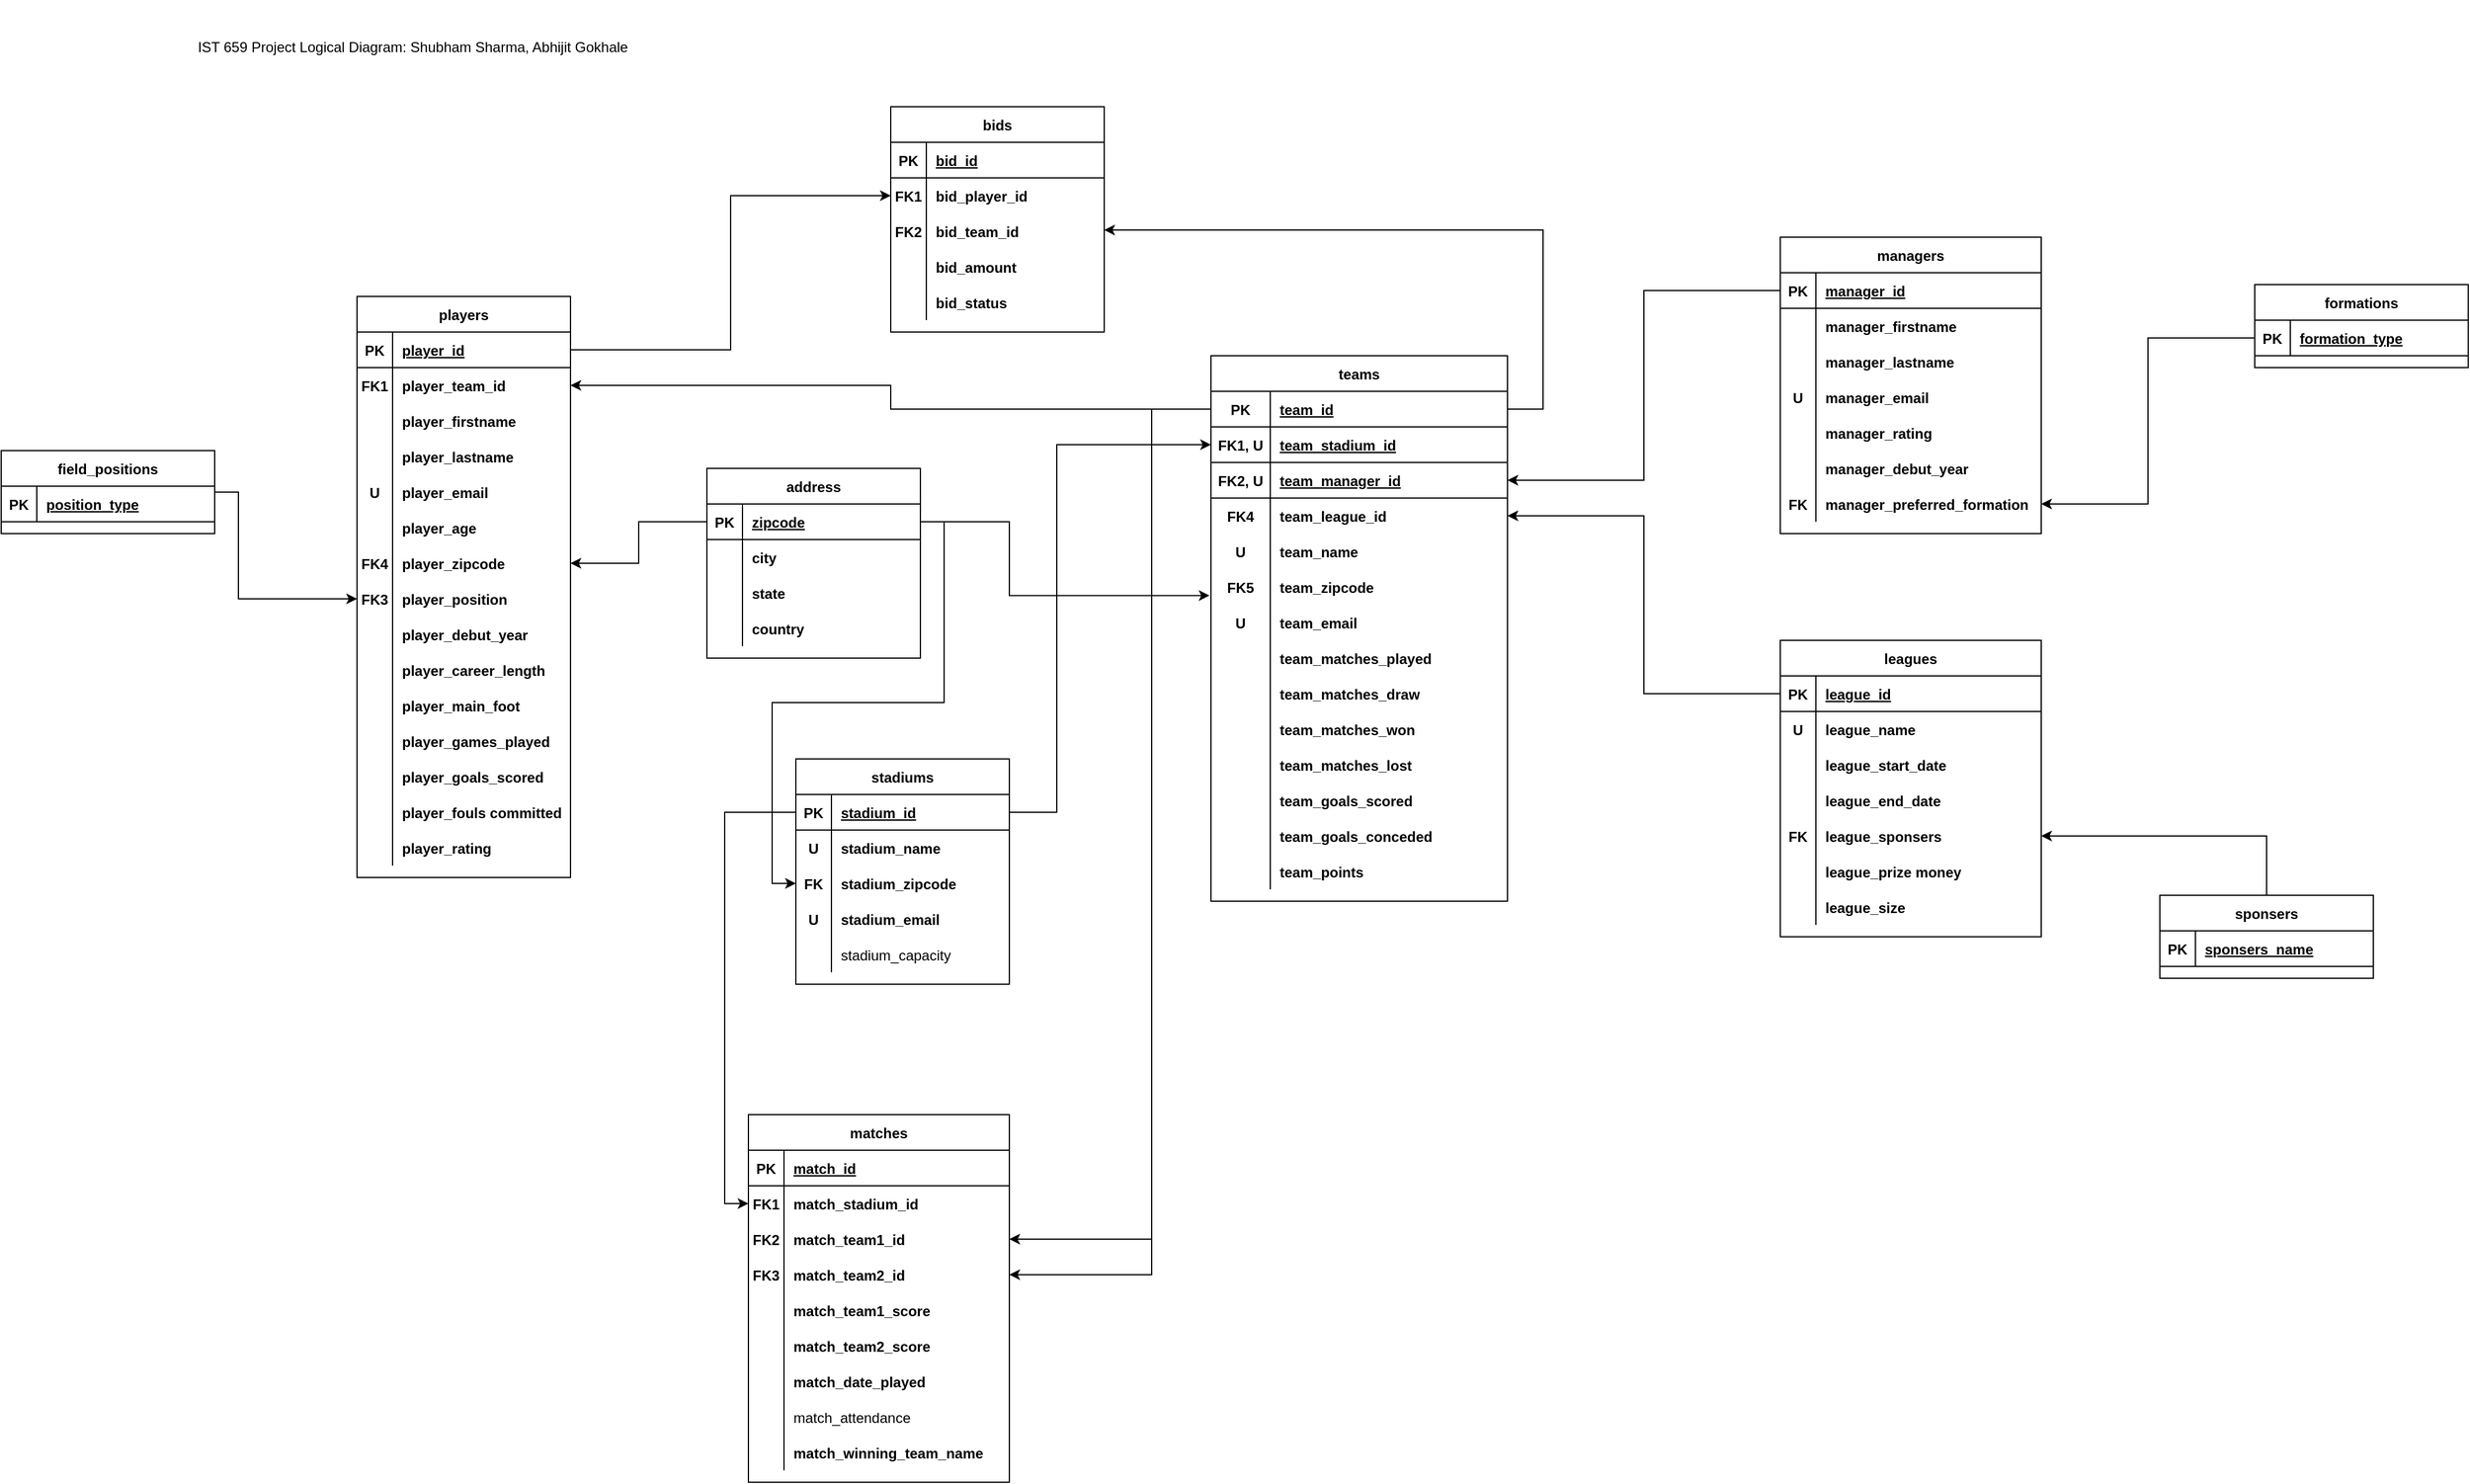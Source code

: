 <mxfile version="14.4.3" type="device"><diagram id="37x2Aank3mmbRL9qayoj" name="Page-1"><mxGraphModel dx="1874" dy="1692" grid="1" gridSize="10" guides="1" tooltips="1" connect="1" arrows="1" fold="1" page="1" pageScale="1" pageWidth="850" pageHeight="1100" math="0" shadow="0"><root><mxCell id="0"/><mxCell id="1" parent="0"/><mxCell id="q_IRQJLlKG6W3VC8UuX8-1" value="players" style="shape=table;startSize=30;container=1;collapsible=1;childLayout=tableLayout;fixedRows=1;rowLines=0;fontStyle=1;align=center;resizeLast=1;" parent="1" vertex="1"><mxGeometry x="260" y="50" width="180" height="490" as="geometry"/></mxCell><mxCell id="q_IRQJLlKG6W3VC8UuX8-2" value="" style="shape=partialRectangle;collapsible=0;dropTarget=0;pointerEvents=0;fillColor=none;top=0;left=0;bottom=1;right=0;points=[[0,0.5],[1,0.5]];portConstraint=eastwest;" parent="q_IRQJLlKG6W3VC8UuX8-1" vertex="1"><mxGeometry y="30" width="180" height="30" as="geometry"/></mxCell><mxCell id="q_IRQJLlKG6W3VC8UuX8-3" value="PK" style="shape=partialRectangle;connectable=0;fillColor=none;top=0;left=0;bottom=0;right=0;fontStyle=1;overflow=hidden;" parent="q_IRQJLlKG6W3VC8UuX8-2" vertex="1"><mxGeometry width="30" height="30" as="geometry"/></mxCell><mxCell id="q_IRQJLlKG6W3VC8UuX8-4" value="player_id" style="shape=partialRectangle;connectable=0;fillColor=none;top=0;left=0;bottom=0;right=0;align=left;spacingLeft=6;fontStyle=5;overflow=hidden;" parent="q_IRQJLlKG6W3VC8UuX8-2" vertex="1"><mxGeometry x="30" width="150" height="30" as="geometry"/></mxCell><mxCell id="q_IRQJLlKG6W3VC8UuX8-60" value="" style="shape=partialRectangle;collapsible=0;dropTarget=0;pointerEvents=0;fillColor=none;top=0;left=0;bottom=0;right=0;points=[[0,0.5],[1,0.5]];portConstraint=eastwest;" parent="q_IRQJLlKG6W3VC8UuX8-1" vertex="1"><mxGeometry y="60" width="180" height="30" as="geometry"/></mxCell><mxCell id="q_IRQJLlKG6W3VC8UuX8-61" value="FK1" style="shape=partialRectangle;connectable=0;fillColor=none;top=0;left=0;bottom=0;right=0;editable=1;overflow=hidden;fontStyle=1" parent="q_IRQJLlKG6W3VC8UuX8-60" vertex="1"><mxGeometry width="30" height="30" as="geometry"/></mxCell><mxCell id="q_IRQJLlKG6W3VC8UuX8-62" value="player_team_id" style="shape=partialRectangle;connectable=0;fillColor=none;top=0;left=0;bottom=0;right=0;align=left;spacingLeft=6;overflow=hidden;fontStyle=1" parent="q_IRQJLlKG6W3VC8UuX8-60" vertex="1"><mxGeometry x="30" width="150" height="30" as="geometry"/></mxCell><mxCell id="q_IRQJLlKG6W3VC8UuX8-5" value="" style="shape=partialRectangle;collapsible=0;dropTarget=0;pointerEvents=0;fillColor=none;top=0;left=0;bottom=0;right=0;points=[[0,0.5],[1,0.5]];portConstraint=eastwest;" parent="q_IRQJLlKG6W3VC8UuX8-1" vertex="1"><mxGeometry y="90" width="180" height="30" as="geometry"/></mxCell><mxCell id="q_IRQJLlKG6W3VC8UuX8-6" value="" style="shape=partialRectangle;connectable=0;fillColor=none;top=0;left=0;bottom=0;right=0;editable=1;overflow=hidden;" parent="q_IRQJLlKG6W3VC8UuX8-5" vertex="1"><mxGeometry width="30" height="30" as="geometry"/></mxCell><mxCell id="q_IRQJLlKG6W3VC8UuX8-7" value="player_firstname" style="shape=partialRectangle;connectable=0;fillColor=none;top=0;left=0;bottom=0;right=0;align=left;spacingLeft=6;overflow=hidden;fontStyle=1" parent="q_IRQJLlKG6W3VC8UuX8-5" vertex="1"><mxGeometry x="30" width="150" height="30" as="geometry"/></mxCell><mxCell id="q_IRQJLlKG6W3VC8UuX8-8" value="" style="shape=partialRectangle;collapsible=0;dropTarget=0;pointerEvents=0;fillColor=none;top=0;left=0;bottom=0;right=0;points=[[0,0.5],[1,0.5]];portConstraint=eastwest;" parent="q_IRQJLlKG6W3VC8UuX8-1" vertex="1"><mxGeometry y="120" width="180" height="30" as="geometry"/></mxCell><mxCell id="q_IRQJLlKG6W3VC8UuX8-9" value="" style="shape=partialRectangle;connectable=0;fillColor=none;top=0;left=0;bottom=0;right=0;editable=1;overflow=hidden;" parent="q_IRQJLlKG6W3VC8UuX8-8" vertex="1"><mxGeometry width="30" height="30" as="geometry"/></mxCell><mxCell id="q_IRQJLlKG6W3VC8UuX8-10" value="player_lastname" style="shape=partialRectangle;connectable=0;fillColor=none;top=0;left=0;bottom=0;right=0;align=left;spacingLeft=6;overflow=hidden;fontStyle=1" parent="q_IRQJLlKG6W3VC8UuX8-8" vertex="1"><mxGeometry x="30" width="150" height="30" as="geometry"/></mxCell><mxCell id="q_IRQJLlKG6W3VC8UuX8-11" value="" style="shape=partialRectangle;collapsible=0;dropTarget=0;pointerEvents=0;fillColor=none;top=0;left=0;bottom=0;right=0;points=[[0,0.5],[1,0.5]];portConstraint=eastwest;" parent="q_IRQJLlKG6W3VC8UuX8-1" vertex="1"><mxGeometry y="150" width="180" height="30" as="geometry"/></mxCell><mxCell id="q_IRQJLlKG6W3VC8UuX8-12" value="U" style="shape=partialRectangle;connectable=0;fillColor=none;top=0;left=0;bottom=0;right=0;editable=1;overflow=hidden;fontStyle=1" parent="q_IRQJLlKG6W3VC8UuX8-11" vertex="1"><mxGeometry width="30" height="30" as="geometry"/></mxCell><mxCell id="q_IRQJLlKG6W3VC8UuX8-13" value="player_email" style="shape=partialRectangle;connectable=0;fillColor=none;top=0;left=0;bottom=0;right=0;align=left;spacingLeft=6;overflow=hidden;fontStyle=1" parent="q_IRQJLlKG6W3VC8UuX8-11" vertex="1"><mxGeometry x="30" width="150" height="30" as="geometry"/></mxCell><mxCell id="q_IRQJLlKG6W3VC8UuX8-27" value="" style="shape=partialRectangle;collapsible=0;dropTarget=0;pointerEvents=0;fillColor=none;top=0;left=0;bottom=0;right=0;points=[[0,0.5],[1,0.5]];portConstraint=eastwest;" parent="q_IRQJLlKG6W3VC8UuX8-1" vertex="1"><mxGeometry y="180" width="180" height="30" as="geometry"/></mxCell><mxCell id="q_IRQJLlKG6W3VC8UuX8-28" value="" style="shape=partialRectangle;connectable=0;fillColor=none;top=0;left=0;bottom=0;right=0;editable=1;overflow=hidden;" parent="q_IRQJLlKG6W3VC8UuX8-27" vertex="1"><mxGeometry width="30" height="30" as="geometry"/></mxCell><mxCell id="q_IRQJLlKG6W3VC8UuX8-29" value="player_age" style="shape=partialRectangle;connectable=0;fillColor=none;top=0;left=0;bottom=0;right=0;align=left;spacingLeft=6;overflow=hidden;fontStyle=1" parent="q_IRQJLlKG6W3VC8UuX8-27" vertex="1"><mxGeometry x="30" width="150" height="30" as="geometry"/></mxCell><mxCell id="q_IRQJLlKG6W3VC8UuX8-30" value="" style="shape=partialRectangle;collapsible=0;dropTarget=0;pointerEvents=0;fillColor=none;top=0;left=0;bottom=0;right=0;points=[[0,0.5],[1,0.5]];portConstraint=eastwest;" parent="q_IRQJLlKG6W3VC8UuX8-1" vertex="1"><mxGeometry y="210" width="180" height="30" as="geometry"/></mxCell><mxCell id="q_IRQJLlKG6W3VC8UuX8-31" value="FK4" style="shape=partialRectangle;connectable=0;fillColor=none;top=0;left=0;bottom=0;right=0;editable=1;overflow=hidden;fontStyle=1" parent="q_IRQJLlKG6W3VC8UuX8-30" vertex="1"><mxGeometry width="30" height="30" as="geometry"/></mxCell><mxCell id="q_IRQJLlKG6W3VC8UuX8-32" value="player_zipcode" style="shape=partialRectangle;connectable=0;fillColor=none;top=0;left=0;bottom=0;right=0;align=left;spacingLeft=6;overflow=hidden;fontStyle=1" parent="q_IRQJLlKG6W3VC8UuX8-30" vertex="1"><mxGeometry x="30" width="150" height="30" as="geometry"/></mxCell><mxCell id="q_IRQJLlKG6W3VC8UuX8-33" value="" style="shape=partialRectangle;collapsible=0;dropTarget=0;pointerEvents=0;fillColor=none;top=0;left=0;bottom=0;right=0;points=[[0,0.5],[1,0.5]];portConstraint=eastwest;" parent="q_IRQJLlKG6W3VC8UuX8-1" vertex="1"><mxGeometry y="240" width="180" height="30" as="geometry"/></mxCell><mxCell id="q_IRQJLlKG6W3VC8UuX8-34" value="FK3" style="shape=partialRectangle;connectable=0;fillColor=none;top=0;left=0;bottom=0;right=0;editable=1;overflow=hidden;fontStyle=1" parent="q_IRQJLlKG6W3VC8UuX8-33" vertex="1"><mxGeometry width="30" height="30" as="geometry"/></mxCell><mxCell id="q_IRQJLlKG6W3VC8UuX8-35" value="player_position" style="shape=partialRectangle;connectable=0;fillColor=none;top=0;left=0;bottom=0;right=0;align=left;spacingLeft=6;overflow=hidden;fontStyle=1" parent="q_IRQJLlKG6W3VC8UuX8-33" vertex="1"><mxGeometry x="30" width="150" height="30" as="geometry"/></mxCell><mxCell id="q_IRQJLlKG6W3VC8UuX8-36" value="" style="shape=partialRectangle;collapsible=0;dropTarget=0;pointerEvents=0;fillColor=none;top=0;left=0;bottom=0;right=0;points=[[0,0.5],[1,0.5]];portConstraint=eastwest;" parent="q_IRQJLlKG6W3VC8UuX8-1" vertex="1"><mxGeometry y="270" width="180" height="30" as="geometry"/></mxCell><mxCell id="q_IRQJLlKG6W3VC8UuX8-37" value="" style="shape=partialRectangle;connectable=0;fillColor=none;top=0;left=0;bottom=0;right=0;editable=1;overflow=hidden;" parent="q_IRQJLlKG6W3VC8UuX8-36" vertex="1"><mxGeometry width="30" height="30" as="geometry"/></mxCell><mxCell id="q_IRQJLlKG6W3VC8UuX8-38" value="player_debut_year" style="shape=partialRectangle;connectable=0;fillColor=none;top=0;left=0;bottom=0;right=0;align=left;spacingLeft=6;overflow=hidden;fontStyle=1" parent="q_IRQJLlKG6W3VC8UuX8-36" vertex="1"><mxGeometry x="30" width="150" height="30" as="geometry"/></mxCell><mxCell id="q_IRQJLlKG6W3VC8UuX8-39" value="" style="shape=partialRectangle;collapsible=0;dropTarget=0;pointerEvents=0;fillColor=none;top=0;left=0;bottom=0;right=0;points=[[0,0.5],[1,0.5]];portConstraint=eastwest;" parent="q_IRQJLlKG6W3VC8UuX8-1" vertex="1"><mxGeometry y="300" width="180" height="30" as="geometry"/></mxCell><mxCell id="q_IRQJLlKG6W3VC8UuX8-40" value="" style="shape=partialRectangle;connectable=0;fillColor=none;top=0;left=0;bottom=0;right=0;editable=1;overflow=hidden;" parent="q_IRQJLlKG6W3VC8UuX8-39" vertex="1"><mxGeometry width="30" height="30" as="geometry"/></mxCell><mxCell id="q_IRQJLlKG6W3VC8UuX8-41" value="player_career_length" style="shape=partialRectangle;connectable=0;fillColor=none;top=0;left=0;bottom=0;right=0;align=left;spacingLeft=6;overflow=hidden;fontStyle=1" parent="q_IRQJLlKG6W3VC8UuX8-39" vertex="1"><mxGeometry x="30" width="150" height="30" as="geometry"/></mxCell><mxCell id="q_IRQJLlKG6W3VC8UuX8-45" value="" style="shape=partialRectangle;collapsible=0;dropTarget=0;pointerEvents=0;fillColor=none;top=0;left=0;bottom=0;right=0;points=[[0,0.5],[1,0.5]];portConstraint=eastwest;" parent="q_IRQJLlKG6W3VC8UuX8-1" vertex="1"><mxGeometry y="330" width="180" height="30" as="geometry"/></mxCell><mxCell id="q_IRQJLlKG6W3VC8UuX8-46" value="" style="shape=partialRectangle;connectable=0;fillColor=none;top=0;left=0;bottom=0;right=0;editable=1;overflow=hidden;" parent="q_IRQJLlKG6W3VC8UuX8-45" vertex="1"><mxGeometry width="30" height="30" as="geometry"/></mxCell><mxCell id="q_IRQJLlKG6W3VC8UuX8-47" value="player_main_foot" style="shape=partialRectangle;connectable=0;fillColor=none;top=0;left=0;bottom=0;right=0;align=left;spacingLeft=6;overflow=hidden;fontStyle=1" parent="q_IRQJLlKG6W3VC8UuX8-45" vertex="1"><mxGeometry x="30" width="150" height="30" as="geometry"/></mxCell><mxCell id="q_IRQJLlKG6W3VC8UuX8-48" value="" style="shape=partialRectangle;collapsible=0;dropTarget=0;pointerEvents=0;fillColor=none;top=0;left=0;bottom=0;right=0;points=[[0,0.5],[1,0.5]];portConstraint=eastwest;" parent="q_IRQJLlKG6W3VC8UuX8-1" vertex="1"><mxGeometry y="360" width="180" height="30" as="geometry"/></mxCell><mxCell id="q_IRQJLlKG6W3VC8UuX8-49" value="" style="shape=partialRectangle;connectable=0;fillColor=none;top=0;left=0;bottom=0;right=0;editable=1;overflow=hidden;" parent="q_IRQJLlKG6W3VC8UuX8-48" vertex="1"><mxGeometry width="30" height="30" as="geometry"/></mxCell><mxCell id="q_IRQJLlKG6W3VC8UuX8-50" value="player_games_played" style="shape=partialRectangle;connectable=0;fillColor=none;top=0;left=0;bottom=0;right=0;align=left;spacingLeft=6;overflow=hidden;fontStyle=1" parent="q_IRQJLlKG6W3VC8UuX8-48" vertex="1"><mxGeometry x="30" width="150" height="30" as="geometry"/></mxCell><mxCell id="q_IRQJLlKG6W3VC8UuX8-51" value="" style="shape=partialRectangle;collapsible=0;dropTarget=0;pointerEvents=0;fillColor=none;top=0;left=0;bottom=0;right=0;points=[[0,0.5],[1,0.5]];portConstraint=eastwest;" parent="q_IRQJLlKG6W3VC8UuX8-1" vertex="1"><mxGeometry y="390" width="180" height="30" as="geometry"/></mxCell><mxCell id="q_IRQJLlKG6W3VC8UuX8-52" value="" style="shape=partialRectangle;connectable=0;fillColor=none;top=0;left=0;bottom=0;right=0;editable=1;overflow=hidden;" parent="q_IRQJLlKG6W3VC8UuX8-51" vertex="1"><mxGeometry width="30" height="30" as="geometry"/></mxCell><mxCell id="q_IRQJLlKG6W3VC8UuX8-53" value="player_goals_scored" style="shape=partialRectangle;connectable=0;fillColor=none;top=0;left=0;bottom=0;right=0;align=left;spacingLeft=6;overflow=hidden;fontStyle=1" parent="q_IRQJLlKG6W3VC8UuX8-51" vertex="1"><mxGeometry x="30" width="150" height="30" as="geometry"/></mxCell><mxCell id="q_IRQJLlKG6W3VC8UuX8-54" value="" style="shape=partialRectangle;collapsible=0;dropTarget=0;pointerEvents=0;fillColor=none;top=0;left=0;bottom=0;right=0;points=[[0,0.5],[1,0.5]];portConstraint=eastwest;" parent="q_IRQJLlKG6W3VC8UuX8-1" vertex="1"><mxGeometry y="420" width="180" height="30" as="geometry"/></mxCell><mxCell id="q_IRQJLlKG6W3VC8UuX8-55" value="" style="shape=partialRectangle;connectable=0;fillColor=none;top=0;left=0;bottom=0;right=0;editable=1;overflow=hidden;" parent="q_IRQJLlKG6W3VC8UuX8-54" vertex="1"><mxGeometry width="30" height="30" as="geometry"/></mxCell><mxCell id="q_IRQJLlKG6W3VC8UuX8-56" value="player_fouls committed" style="shape=partialRectangle;connectable=0;fillColor=none;top=0;left=0;bottom=0;right=0;align=left;spacingLeft=6;overflow=hidden;fontStyle=1" parent="q_IRQJLlKG6W3VC8UuX8-54" vertex="1"><mxGeometry x="30" width="150" height="30" as="geometry"/></mxCell><mxCell id="q_IRQJLlKG6W3VC8UuX8-57" value="" style="shape=partialRectangle;collapsible=0;dropTarget=0;pointerEvents=0;fillColor=none;top=0;left=0;bottom=0;right=0;points=[[0,0.5],[1,0.5]];portConstraint=eastwest;" parent="q_IRQJLlKG6W3VC8UuX8-1" vertex="1"><mxGeometry y="450" width="180" height="30" as="geometry"/></mxCell><mxCell id="q_IRQJLlKG6W3VC8UuX8-58" value="" style="shape=partialRectangle;connectable=0;fillColor=none;top=0;left=0;bottom=0;right=0;editable=1;overflow=hidden;" parent="q_IRQJLlKG6W3VC8UuX8-57" vertex="1"><mxGeometry width="30" height="30" as="geometry"/></mxCell><mxCell id="q_IRQJLlKG6W3VC8UuX8-59" value="player_rating" style="shape=partialRectangle;connectable=0;fillColor=none;top=0;left=0;bottom=0;right=0;align=left;spacingLeft=6;overflow=hidden;fontStyle=1" parent="q_IRQJLlKG6W3VC8UuX8-57" vertex="1"><mxGeometry x="30" width="150" height="30" as="geometry"/></mxCell><mxCell id="q_IRQJLlKG6W3VC8UuX8-66" value="teams" style="shape=table;startSize=30;container=1;collapsible=1;childLayout=tableLayout;fixedRows=1;rowLines=0;fontStyle=1;align=center;resizeLast=1;" parent="1" vertex="1"><mxGeometry x="980" y="100" width="250" height="460.0" as="geometry"/></mxCell><mxCell id="q_IRQJLlKG6W3VC8UuX8-67" value="" style="shape=partialRectangle;collapsible=0;dropTarget=0;pointerEvents=0;fillColor=none;top=0;left=0;bottom=1;right=0;points=[[0,0.5],[1,0.5]];portConstraint=eastwest;" parent="q_IRQJLlKG6W3VC8UuX8-66" vertex="1"><mxGeometry y="30" width="250" height="30" as="geometry"/></mxCell><mxCell id="q_IRQJLlKG6W3VC8UuX8-68" value="PK" style="shape=partialRectangle;connectable=0;fillColor=none;top=0;left=0;bottom=0;right=0;fontStyle=1;overflow=hidden;" parent="q_IRQJLlKG6W3VC8UuX8-67" vertex="1"><mxGeometry width="50" height="30" as="geometry"/></mxCell><mxCell id="q_IRQJLlKG6W3VC8UuX8-69" value="team_id" style="shape=partialRectangle;connectable=0;fillColor=none;top=0;left=0;bottom=0;right=0;align=left;spacingLeft=6;fontStyle=5;overflow=hidden;" parent="q_IRQJLlKG6W3VC8UuX8-67" vertex="1"><mxGeometry x="50" width="200" height="30" as="geometry"/></mxCell><mxCell id="q_IRQJLlKG6W3VC8UuX8-340" value="" style="shape=partialRectangle;collapsible=0;dropTarget=0;pointerEvents=0;fillColor=none;top=0;left=0;bottom=1;right=0;points=[[0,0.5],[1,0.5]];portConstraint=eastwest;" parent="q_IRQJLlKG6W3VC8UuX8-66" vertex="1"><mxGeometry y="60" width="250" height="30" as="geometry"/></mxCell><mxCell id="q_IRQJLlKG6W3VC8UuX8-341" value="FK1, U" style="shape=partialRectangle;connectable=0;fillColor=none;top=0;left=0;bottom=0;right=0;fontStyle=1;overflow=hidden;" parent="q_IRQJLlKG6W3VC8UuX8-340" vertex="1"><mxGeometry width="50" height="30" as="geometry"/></mxCell><mxCell id="q_IRQJLlKG6W3VC8UuX8-342" value="team_stadium_id" style="shape=partialRectangle;connectable=0;fillColor=none;top=0;left=0;bottom=0;right=0;align=left;spacingLeft=6;fontStyle=5;overflow=hidden;" parent="q_IRQJLlKG6W3VC8UuX8-340" vertex="1"><mxGeometry x="50" width="200" height="30" as="geometry"/></mxCell><mxCell id="q_IRQJLlKG6W3VC8UuX8-348" value="" style="shape=partialRectangle;collapsible=0;dropTarget=0;pointerEvents=0;fillColor=none;top=0;left=0;bottom=1;right=0;points=[[0,0.5],[1,0.5]];portConstraint=eastwest;" parent="q_IRQJLlKG6W3VC8UuX8-66" vertex="1"><mxGeometry y="90" width="250" height="30" as="geometry"/></mxCell><mxCell id="q_IRQJLlKG6W3VC8UuX8-349" value="FK2, U" style="shape=partialRectangle;connectable=0;fillColor=none;top=0;left=0;bottom=0;right=0;fontStyle=1;overflow=hidden;" parent="q_IRQJLlKG6W3VC8UuX8-348" vertex="1"><mxGeometry width="50" height="30" as="geometry"/></mxCell><mxCell id="q_IRQJLlKG6W3VC8UuX8-350" value="team_manager_id" style="shape=partialRectangle;connectable=0;fillColor=none;top=0;left=0;bottom=0;right=0;align=left;spacingLeft=6;fontStyle=5;overflow=hidden;" parent="q_IRQJLlKG6W3VC8UuX8-348" vertex="1"><mxGeometry x="50" width="200" height="30" as="geometry"/></mxCell><mxCell id="q_IRQJLlKG6W3VC8UuX8-290" value="" style="shape=partialRectangle;collapsible=0;dropTarget=0;pointerEvents=0;fillColor=none;top=0;left=0;bottom=0;right=0;points=[[0,0.5],[1,0.5]];portConstraint=eastwest;" parent="q_IRQJLlKG6W3VC8UuX8-66" vertex="1"><mxGeometry y="120" width="250" height="30" as="geometry"/></mxCell><mxCell id="q_IRQJLlKG6W3VC8UuX8-291" value="FK4" style="shape=partialRectangle;connectable=0;fillColor=none;top=0;left=0;bottom=0;right=0;editable=1;overflow=hidden;fontStyle=1" parent="q_IRQJLlKG6W3VC8UuX8-290" vertex="1"><mxGeometry width="50" height="30" as="geometry"/></mxCell><mxCell id="q_IRQJLlKG6W3VC8UuX8-292" value="team_league_id" style="shape=partialRectangle;connectable=0;fillColor=none;top=0;left=0;bottom=0;right=0;align=left;spacingLeft=6;overflow=hidden;fontStyle=1" parent="q_IRQJLlKG6W3VC8UuX8-290" vertex="1"><mxGeometry x="50" width="200" height="30" as="geometry"/></mxCell><mxCell id="q_IRQJLlKG6W3VC8UuX8-70" value="" style="shape=partialRectangle;collapsible=0;dropTarget=0;pointerEvents=0;fillColor=none;top=0;left=0;bottom=0;right=0;points=[[0,0.5],[1,0.5]];portConstraint=eastwest;" parent="q_IRQJLlKG6W3VC8UuX8-66" vertex="1"><mxGeometry y="150" width="250" height="30" as="geometry"/></mxCell><mxCell id="q_IRQJLlKG6W3VC8UuX8-71" value="U" style="shape=partialRectangle;connectable=0;fillColor=none;top=0;left=0;bottom=0;right=0;editable=1;overflow=hidden;fontStyle=1" parent="q_IRQJLlKG6W3VC8UuX8-70" vertex="1"><mxGeometry width="50" height="30" as="geometry"/></mxCell><mxCell id="q_IRQJLlKG6W3VC8UuX8-72" value="team_name" style="shape=partialRectangle;connectable=0;fillColor=none;top=0;left=0;bottom=0;right=0;align=left;spacingLeft=6;overflow=hidden;fontStyle=1" parent="q_IRQJLlKG6W3VC8UuX8-70" vertex="1"><mxGeometry x="50" width="200" height="30" as="geometry"/></mxCell><mxCell id="q_IRQJLlKG6W3VC8UuX8-76" value="" style="shape=partialRectangle;collapsible=0;dropTarget=0;pointerEvents=0;fillColor=none;top=0;left=0;bottom=0;right=0;points=[[0,0.5],[1,0.5]];portConstraint=eastwest;" parent="q_IRQJLlKG6W3VC8UuX8-66" vertex="1"><mxGeometry y="180" width="250" height="30" as="geometry"/></mxCell><mxCell id="q_IRQJLlKG6W3VC8UuX8-77" value="FK5" style="shape=partialRectangle;connectable=0;fillColor=none;top=0;left=0;bottom=0;right=0;editable=1;overflow=hidden;fontStyle=1" parent="q_IRQJLlKG6W3VC8UuX8-76" vertex="1"><mxGeometry width="50" height="30" as="geometry"/></mxCell><mxCell id="q_IRQJLlKG6W3VC8UuX8-78" value="team_zipcode" style="shape=partialRectangle;connectable=0;fillColor=none;top=0;left=0;bottom=0;right=0;align=left;spacingLeft=6;overflow=hidden;fontStyle=1" parent="q_IRQJLlKG6W3VC8UuX8-76" vertex="1"><mxGeometry x="50" width="200" height="30" as="geometry"/></mxCell><mxCell id="q_IRQJLlKG6W3VC8UuX8-82" value="" style="shape=partialRectangle;collapsible=0;dropTarget=0;pointerEvents=0;fillColor=none;top=0;left=0;bottom=0;right=0;points=[[0,0.5],[1,0.5]];portConstraint=eastwest;" parent="q_IRQJLlKG6W3VC8UuX8-66" vertex="1"><mxGeometry y="210" width="250" height="30" as="geometry"/></mxCell><mxCell id="q_IRQJLlKG6W3VC8UuX8-83" value="U" style="shape=partialRectangle;connectable=0;fillColor=none;top=0;left=0;bottom=0;right=0;editable=1;overflow=hidden;fontStyle=1" parent="q_IRQJLlKG6W3VC8UuX8-82" vertex="1"><mxGeometry width="50" height="30" as="geometry"/></mxCell><mxCell id="q_IRQJLlKG6W3VC8UuX8-84" value="team_email" style="shape=partialRectangle;connectable=0;fillColor=none;top=0;left=0;bottom=0;right=0;align=left;spacingLeft=6;overflow=hidden;fontStyle=1" parent="q_IRQJLlKG6W3VC8UuX8-82" vertex="1"><mxGeometry x="50" width="200" height="30" as="geometry"/></mxCell><mxCell id="q_IRQJLlKG6W3VC8UuX8-85" value="" style="shape=partialRectangle;collapsible=0;dropTarget=0;pointerEvents=0;fillColor=none;top=0;left=0;bottom=0;right=0;points=[[0,0.5],[1,0.5]];portConstraint=eastwest;" parent="q_IRQJLlKG6W3VC8UuX8-66" vertex="1"><mxGeometry y="240" width="250" height="30" as="geometry"/></mxCell><mxCell id="q_IRQJLlKG6W3VC8UuX8-86" value="" style="shape=partialRectangle;connectable=0;fillColor=none;top=0;left=0;bottom=0;right=0;editable=1;overflow=hidden;" parent="q_IRQJLlKG6W3VC8UuX8-85" vertex="1"><mxGeometry width="50" height="30" as="geometry"/></mxCell><mxCell id="q_IRQJLlKG6W3VC8UuX8-87" value="team_matches_played" style="shape=partialRectangle;connectable=0;fillColor=none;top=0;left=0;bottom=0;right=0;align=left;spacingLeft=6;overflow=hidden;fontStyle=1" parent="q_IRQJLlKG6W3VC8UuX8-85" vertex="1"><mxGeometry x="50" width="200" height="30" as="geometry"/></mxCell><mxCell id="q_IRQJLlKG6W3VC8UuX8-88" value="" style="shape=partialRectangle;collapsible=0;dropTarget=0;pointerEvents=0;fillColor=none;top=0;left=0;bottom=0;right=0;points=[[0,0.5],[1,0.5]];portConstraint=eastwest;" parent="q_IRQJLlKG6W3VC8UuX8-66" vertex="1"><mxGeometry y="270" width="250" height="30" as="geometry"/></mxCell><mxCell id="q_IRQJLlKG6W3VC8UuX8-89" value="" style="shape=partialRectangle;connectable=0;fillColor=none;top=0;left=0;bottom=0;right=0;editable=1;overflow=hidden;" parent="q_IRQJLlKG6W3VC8UuX8-88" vertex="1"><mxGeometry width="50" height="30" as="geometry"/></mxCell><mxCell id="q_IRQJLlKG6W3VC8UuX8-90" value="team_matches_draw" style="shape=partialRectangle;connectable=0;fillColor=none;top=0;left=0;bottom=0;right=0;align=left;spacingLeft=6;overflow=hidden;fontStyle=1" parent="q_IRQJLlKG6W3VC8UuX8-88" vertex="1"><mxGeometry x="50" width="200" height="30" as="geometry"/></mxCell><mxCell id="q_IRQJLlKG6W3VC8UuX8-91" value="" style="shape=partialRectangle;collapsible=0;dropTarget=0;pointerEvents=0;fillColor=none;top=0;left=0;bottom=0;right=0;points=[[0,0.5],[1,0.5]];portConstraint=eastwest;" parent="q_IRQJLlKG6W3VC8UuX8-66" vertex="1"><mxGeometry y="300" width="250" height="30" as="geometry"/></mxCell><mxCell id="q_IRQJLlKG6W3VC8UuX8-92" value="" style="shape=partialRectangle;connectable=0;fillColor=none;top=0;left=0;bottom=0;right=0;editable=1;overflow=hidden;" parent="q_IRQJLlKG6W3VC8UuX8-91" vertex="1"><mxGeometry width="50" height="30" as="geometry"/></mxCell><mxCell id="q_IRQJLlKG6W3VC8UuX8-93" value="team_matches_won" style="shape=partialRectangle;connectable=0;fillColor=none;top=0;left=0;bottom=0;right=0;align=left;spacingLeft=6;overflow=hidden;fontStyle=1" parent="q_IRQJLlKG6W3VC8UuX8-91" vertex="1"><mxGeometry x="50" width="200" height="30" as="geometry"/></mxCell><mxCell id="q_IRQJLlKG6W3VC8UuX8-94" value="" style="shape=partialRectangle;collapsible=0;dropTarget=0;pointerEvents=0;fillColor=none;top=0;left=0;bottom=0;right=0;points=[[0,0.5],[1,0.5]];portConstraint=eastwest;" parent="q_IRQJLlKG6W3VC8UuX8-66" vertex="1"><mxGeometry y="330" width="250" height="30" as="geometry"/></mxCell><mxCell id="q_IRQJLlKG6W3VC8UuX8-95" value="" style="shape=partialRectangle;connectable=0;fillColor=none;top=0;left=0;bottom=0;right=0;editable=1;overflow=hidden;" parent="q_IRQJLlKG6W3VC8UuX8-94" vertex="1"><mxGeometry width="50" height="30" as="geometry"/></mxCell><mxCell id="q_IRQJLlKG6W3VC8UuX8-96" value="team_matches_lost" style="shape=partialRectangle;connectable=0;fillColor=none;top=0;left=0;bottom=0;right=0;align=left;spacingLeft=6;overflow=hidden;fontStyle=1" parent="q_IRQJLlKG6W3VC8UuX8-94" vertex="1"><mxGeometry x="50" width="200" height="30" as="geometry"/></mxCell><mxCell id="q_IRQJLlKG6W3VC8UuX8-100" value="" style="shape=partialRectangle;collapsible=0;dropTarget=0;pointerEvents=0;fillColor=none;top=0;left=0;bottom=0;right=0;points=[[0,0.5],[1,0.5]];portConstraint=eastwest;" parent="q_IRQJLlKG6W3VC8UuX8-66" vertex="1"><mxGeometry y="360" width="250" height="30" as="geometry"/></mxCell><mxCell id="q_IRQJLlKG6W3VC8UuX8-101" value="" style="shape=partialRectangle;connectable=0;fillColor=none;top=0;left=0;bottom=0;right=0;editable=1;overflow=hidden;" parent="q_IRQJLlKG6W3VC8UuX8-100" vertex="1"><mxGeometry width="50" height="30" as="geometry"/></mxCell><mxCell id="q_IRQJLlKG6W3VC8UuX8-102" value="team_goals_scored" style="shape=partialRectangle;connectable=0;fillColor=none;top=0;left=0;bottom=0;right=0;align=left;spacingLeft=6;overflow=hidden;fontStyle=1" parent="q_IRQJLlKG6W3VC8UuX8-100" vertex="1"><mxGeometry x="50" width="200" height="30" as="geometry"/></mxCell><mxCell id="q_IRQJLlKG6W3VC8UuX8-103" value="" style="shape=partialRectangle;collapsible=0;dropTarget=0;pointerEvents=0;fillColor=none;top=0;left=0;bottom=0;right=0;points=[[0,0.5],[1,0.5]];portConstraint=eastwest;" parent="q_IRQJLlKG6W3VC8UuX8-66" vertex="1"><mxGeometry y="390" width="250" height="30" as="geometry"/></mxCell><mxCell id="q_IRQJLlKG6W3VC8UuX8-104" value="" style="shape=partialRectangle;connectable=0;fillColor=none;top=0;left=0;bottom=0;right=0;editable=1;overflow=hidden;" parent="q_IRQJLlKG6W3VC8UuX8-103" vertex="1"><mxGeometry width="50" height="30" as="geometry"/></mxCell><mxCell id="q_IRQJLlKG6W3VC8UuX8-105" value="team_goals_conceded" style="shape=partialRectangle;connectable=0;fillColor=none;top=0;left=0;bottom=0;right=0;align=left;spacingLeft=6;overflow=hidden;fontStyle=1" parent="q_IRQJLlKG6W3VC8UuX8-103" vertex="1"><mxGeometry x="50" width="200" height="30" as="geometry"/></mxCell><mxCell id="q_IRQJLlKG6W3VC8UuX8-106" value="" style="shape=partialRectangle;collapsible=0;dropTarget=0;pointerEvents=0;fillColor=none;top=0;left=0;bottom=0;right=0;points=[[0,0.5],[1,0.5]];portConstraint=eastwest;" parent="q_IRQJLlKG6W3VC8UuX8-66" vertex="1"><mxGeometry y="420" width="250" height="30" as="geometry"/></mxCell><mxCell id="q_IRQJLlKG6W3VC8UuX8-107" value="" style="shape=partialRectangle;connectable=0;fillColor=none;top=0;left=0;bottom=0;right=0;editable=1;overflow=hidden;" parent="q_IRQJLlKG6W3VC8UuX8-106" vertex="1"><mxGeometry width="50" height="30" as="geometry"/></mxCell><mxCell id="q_IRQJLlKG6W3VC8UuX8-108" value="team_points" style="shape=partialRectangle;connectable=0;fillColor=none;top=0;left=0;bottom=0;right=0;align=left;spacingLeft=6;overflow=hidden;fontStyle=1" parent="q_IRQJLlKG6W3VC8UuX8-106" vertex="1"><mxGeometry x="50" width="200" height="30" as="geometry"/></mxCell><mxCell id="q_IRQJLlKG6W3VC8UuX8-118" value="stadiums" style="shape=table;startSize=30;container=1;collapsible=1;childLayout=tableLayout;fixedRows=1;rowLines=0;fontStyle=1;align=center;resizeLast=1;" parent="1" vertex="1"><mxGeometry x="630" y="440" width="180" height="190" as="geometry"/></mxCell><mxCell id="q_IRQJLlKG6W3VC8UuX8-119" value="" style="shape=partialRectangle;collapsible=0;dropTarget=0;pointerEvents=0;fillColor=none;top=0;left=0;bottom=1;right=0;points=[[0,0.5],[1,0.5]];portConstraint=eastwest;" parent="q_IRQJLlKG6W3VC8UuX8-118" vertex="1"><mxGeometry y="30" width="180" height="30" as="geometry"/></mxCell><mxCell id="q_IRQJLlKG6W3VC8UuX8-120" value="PK" style="shape=partialRectangle;connectable=0;fillColor=none;top=0;left=0;bottom=0;right=0;fontStyle=1;overflow=hidden;" parent="q_IRQJLlKG6W3VC8UuX8-119" vertex="1"><mxGeometry width="30" height="30" as="geometry"/></mxCell><mxCell id="q_IRQJLlKG6W3VC8UuX8-121" value="stadium_id" style="shape=partialRectangle;connectable=0;fillColor=none;top=0;left=0;bottom=0;right=0;align=left;spacingLeft=6;fontStyle=5;overflow=hidden;" parent="q_IRQJLlKG6W3VC8UuX8-119" vertex="1"><mxGeometry x="30" width="150" height="30" as="geometry"/></mxCell><mxCell id="q_IRQJLlKG6W3VC8UuX8-122" value="" style="shape=partialRectangle;collapsible=0;dropTarget=0;pointerEvents=0;fillColor=none;top=0;left=0;bottom=0;right=0;points=[[0,0.5],[1,0.5]];portConstraint=eastwest;" parent="q_IRQJLlKG6W3VC8UuX8-118" vertex="1"><mxGeometry y="60" width="180" height="30" as="geometry"/></mxCell><mxCell id="q_IRQJLlKG6W3VC8UuX8-123" value="U" style="shape=partialRectangle;connectable=0;fillColor=none;top=0;left=0;bottom=0;right=0;editable=1;overflow=hidden;fontStyle=1" parent="q_IRQJLlKG6W3VC8UuX8-122" vertex="1"><mxGeometry width="30" height="30" as="geometry"/></mxCell><mxCell id="q_IRQJLlKG6W3VC8UuX8-124" value="stadium_name" style="shape=partialRectangle;connectable=0;fillColor=none;top=0;left=0;bottom=0;right=0;align=left;spacingLeft=6;overflow=hidden;fontStyle=1" parent="q_IRQJLlKG6W3VC8UuX8-122" vertex="1"><mxGeometry x="30" width="150" height="30" as="geometry"/></mxCell><mxCell id="q_IRQJLlKG6W3VC8UuX8-125" value="" style="shape=partialRectangle;collapsible=0;dropTarget=0;pointerEvents=0;fillColor=none;top=0;left=0;bottom=0;right=0;points=[[0,0.5],[1,0.5]];portConstraint=eastwest;" parent="q_IRQJLlKG6W3VC8UuX8-118" vertex="1"><mxGeometry y="90" width="180" height="30" as="geometry"/></mxCell><mxCell id="q_IRQJLlKG6W3VC8UuX8-126" value="FK" style="shape=partialRectangle;connectable=0;fillColor=none;top=0;left=0;bottom=0;right=0;editable=1;overflow=hidden;fontStyle=1" parent="q_IRQJLlKG6W3VC8UuX8-125" vertex="1"><mxGeometry width="30" height="30" as="geometry"/></mxCell><mxCell id="q_IRQJLlKG6W3VC8UuX8-127" value="stadium_zipcode" style="shape=partialRectangle;connectable=0;fillColor=none;top=0;left=0;bottom=0;right=0;align=left;spacingLeft=6;overflow=hidden;fontStyle=1" parent="q_IRQJLlKG6W3VC8UuX8-125" vertex="1"><mxGeometry x="30" width="150" height="30" as="geometry"/></mxCell><mxCell id="q_IRQJLlKG6W3VC8UuX8-128" value="" style="shape=partialRectangle;collapsible=0;dropTarget=0;pointerEvents=0;fillColor=none;top=0;left=0;bottom=0;right=0;points=[[0,0.5],[1,0.5]];portConstraint=eastwest;" parent="q_IRQJLlKG6W3VC8UuX8-118" vertex="1"><mxGeometry y="120" width="180" height="30" as="geometry"/></mxCell><mxCell id="q_IRQJLlKG6W3VC8UuX8-129" value="U" style="shape=partialRectangle;connectable=0;fillColor=none;top=0;left=0;bottom=0;right=0;editable=1;overflow=hidden;fontStyle=1" parent="q_IRQJLlKG6W3VC8UuX8-128" vertex="1"><mxGeometry width="30" height="30" as="geometry"/></mxCell><mxCell id="q_IRQJLlKG6W3VC8UuX8-130" value="stadium_email" style="shape=partialRectangle;connectable=0;fillColor=none;top=0;left=0;bottom=0;right=0;align=left;spacingLeft=6;overflow=hidden;fontStyle=1" parent="q_IRQJLlKG6W3VC8UuX8-128" vertex="1"><mxGeometry x="30" width="150" height="30" as="geometry"/></mxCell><mxCell id="q_IRQJLlKG6W3VC8UuX8-131" value="" style="shape=partialRectangle;collapsible=0;dropTarget=0;pointerEvents=0;fillColor=none;top=0;left=0;bottom=0;right=0;points=[[0,0.5],[1,0.5]];portConstraint=eastwest;" parent="q_IRQJLlKG6W3VC8UuX8-118" vertex="1"><mxGeometry y="150" width="180" height="30" as="geometry"/></mxCell><mxCell id="q_IRQJLlKG6W3VC8UuX8-132" value="" style="shape=partialRectangle;connectable=0;fillColor=none;top=0;left=0;bottom=0;right=0;editable=1;overflow=hidden;" parent="q_IRQJLlKG6W3VC8UuX8-131" vertex="1"><mxGeometry width="30" height="30" as="geometry"/></mxCell><mxCell id="q_IRQJLlKG6W3VC8UuX8-133" value="stadium_capacity" style="shape=partialRectangle;connectable=0;fillColor=none;top=0;left=0;bottom=0;right=0;align=left;spacingLeft=6;overflow=hidden;fontStyle=0" parent="q_IRQJLlKG6W3VC8UuX8-131" vertex="1"><mxGeometry x="30" width="150" height="30" as="geometry"/></mxCell><mxCell id="q_IRQJLlKG6W3VC8UuX8-170" value="managers" style="shape=table;startSize=30;container=1;collapsible=1;childLayout=tableLayout;fixedRows=1;rowLines=0;fontStyle=1;align=center;resizeLast=1;" parent="1" vertex="1"><mxGeometry x="1460" width="220" height="250" as="geometry"/></mxCell><mxCell id="q_IRQJLlKG6W3VC8UuX8-171" value="" style="shape=partialRectangle;collapsible=0;dropTarget=0;pointerEvents=0;fillColor=none;top=0;left=0;bottom=1;right=0;points=[[0,0.5],[1,0.5]];portConstraint=eastwest;" parent="q_IRQJLlKG6W3VC8UuX8-170" vertex="1"><mxGeometry y="30" width="220" height="30" as="geometry"/></mxCell><mxCell id="q_IRQJLlKG6W3VC8UuX8-172" value="PK" style="shape=partialRectangle;connectable=0;fillColor=none;top=0;left=0;bottom=0;right=0;fontStyle=1;overflow=hidden;" parent="q_IRQJLlKG6W3VC8UuX8-171" vertex="1"><mxGeometry width="30" height="30" as="geometry"/></mxCell><mxCell id="q_IRQJLlKG6W3VC8UuX8-173" value="manager_id" style="shape=partialRectangle;connectable=0;fillColor=none;top=0;left=0;bottom=0;right=0;align=left;spacingLeft=6;fontStyle=5;overflow=hidden;" parent="q_IRQJLlKG6W3VC8UuX8-171" vertex="1"><mxGeometry x="30" width="190" height="30" as="geometry"/></mxCell><mxCell id="q_IRQJLlKG6W3VC8UuX8-174" value="" style="shape=partialRectangle;collapsible=0;dropTarget=0;pointerEvents=0;fillColor=none;top=0;left=0;bottom=0;right=0;points=[[0,0.5],[1,0.5]];portConstraint=eastwest;" parent="q_IRQJLlKG6W3VC8UuX8-170" vertex="1"><mxGeometry y="60" width="220" height="30" as="geometry"/></mxCell><mxCell id="q_IRQJLlKG6W3VC8UuX8-175" value="" style="shape=partialRectangle;connectable=0;fillColor=none;top=0;left=0;bottom=0;right=0;editable=1;overflow=hidden;" parent="q_IRQJLlKG6W3VC8UuX8-174" vertex="1"><mxGeometry width="30" height="30" as="geometry"/></mxCell><mxCell id="q_IRQJLlKG6W3VC8UuX8-176" value="manager_firstname" style="shape=partialRectangle;connectable=0;fillColor=none;top=0;left=0;bottom=0;right=0;align=left;spacingLeft=6;overflow=hidden;fontStyle=1" parent="q_IRQJLlKG6W3VC8UuX8-174" vertex="1"><mxGeometry x="30" width="190" height="30" as="geometry"/></mxCell><mxCell id="q_IRQJLlKG6W3VC8UuX8-177" value="" style="shape=partialRectangle;collapsible=0;dropTarget=0;pointerEvents=0;fillColor=none;top=0;left=0;bottom=0;right=0;points=[[0,0.5],[1,0.5]];portConstraint=eastwest;" parent="q_IRQJLlKG6W3VC8UuX8-170" vertex="1"><mxGeometry y="90" width="220" height="30" as="geometry"/></mxCell><mxCell id="q_IRQJLlKG6W3VC8UuX8-178" value="" style="shape=partialRectangle;connectable=0;fillColor=none;top=0;left=0;bottom=0;right=0;editable=1;overflow=hidden;" parent="q_IRQJLlKG6W3VC8UuX8-177" vertex="1"><mxGeometry width="30" height="30" as="geometry"/></mxCell><mxCell id="q_IRQJLlKG6W3VC8UuX8-179" value="manager_lastname" style="shape=partialRectangle;connectable=0;fillColor=none;top=0;left=0;bottom=0;right=0;align=left;spacingLeft=6;overflow=hidden;fontStyle=1" parent="q_IRQJLlKG6W3VC8UuX8-177" vertex="1"><mxGeometry x="30" width="190" height="30" as="geometry"/></mxCell><mxCell id="q_IRQJLlKG6W3VC8UuX8-183" value="" style="shape=partialRectangle;collapsible=0;dropTarget=0;pointerEvents=0;fillColor=none;top=0;left=0;bottom=0;right=0;points=[[0,0.5],[1,0.5]];portConstraint=eastwest;" parent="q_IRQJLlKG6W3VC8UuX8-170" vertex="1"><mxGeometry y="120" width="220" height="30" as="geometry"/></mxCell><mxCell id="q_IRQJLlKG6W3VC8UuX8-184" value="U" style="shape=partialRectangle;connectable=0;fillColor=none;top=0;left=0;bottom=0;right=0;editable=1;overflow=hidden;fontStyle=1" parent="q_IRQJLlKG6W3VC8UuX8-183" vertex="1"><mxGeometry width="30" height="30" as="geometry"/></mxCell><mxCell id="q_IRQJLlKG6W3VC8UuX8-185" value="manager_email" style="shape=partialRectangle;connectable=0;fillColor=none;top=0;left=0;bottom=0;right=0;align=left;spacingLeft=6;overflow=hidden;fontStyle=1" parent="q_IRQJLlKG6W3VC8UuX8-183" vertex="1"><mxGeometry x="30" width="190" height="30" as="geometry"/></mxCell><mxCell id="q_IRQJLlKG6W3VC8UuX8-195" value="" style="shape=partialRectangle;collapsible=0;dropTarget=0;pointerEvents=0;fillColor=none;top=0;left=0;bottom=0;right=0;points=[[0,0.5],[1,0.5]];portConstraint=eastwest;" parent="q_IRQJLlKG6W3VC8UuX8-170" vertex="1"><mxGeometry y="150" width="220" height="30" as="geometry"/></mxCell><mxCell id="q_IRQJLlKG6W3VC8UuX8-196" value="" style="shape=partialRectangle;connectable=0;fillColor=none;top=0;left=0;bottom=0;right=0;editable=1;overflow=hidden;" parent="q_IRQJLlKG6W3VC8UuX8-195" vertex="1"><mxGeometry width="30" height="30" as="geometry"/></mxCell><mxCell id="q_IRQJLlKG6W3VC8UuX8-197" value="manager_rating" style="shape=partialRectangle;connectable=0;fillColor=none;top=0;left=0;bottom=0;right=0;align=left;spacingLeft=6;overflow=hidden;fontStyle=1" parent="q_IRQJLlKG6W3VC8UuX8-195" vertex="1"><mxGeometry x="30" width="190" height="30" as="geometry"/></mxCell><mxCell id="q_IRQJLlKG6W3VC8UuX8-198" value="" style="shape=partialRectangle;collapsible=0;dropTarget=0;pointerEvents=0;fillColor=none;top=0;left=0;bottom=0;right=0;points=[[0,0.5],[1,0.5]];portConstraint=eastwest;" parent="q_IRQJLlKG6W3VC8UuX8-170" vertex="1"><mxGeometry y="180" width="220" height="30" as="geometry"/></mxCell><mxCell id="q_IRQJLlKG6W3VC8UuX8-199" value="" style="shape=partialRectangle;connectable=0;fillColor=none;top=0;left=0;bottom=0;right=0;editable=1;overflow=hidden;" parent="q_IRQJLlKG6W3VC8UuX8-198" vertex="1"><mxGeometry width="30" height="30" as="geometry"/></mxCell><mxCell id="q_IRQJLlKG6W3VC8UuX8-200" value="manager_debut_year" style="shape=partialRectangle;connectable=0;fillColor=none;top=0;left=0;bottom=0;right=0;align=left;spacingLeft=6;overflow=hidden;fontStyle=1" parent="q_IRQJLlKG6W3VC8UuX8-198" vertex="1"><mxGeometry x="30" width="190" height="30" as="geometry"/></mxCell><mxCell id="q_IRQJLlKG6W3VC8UuX8-201" value="" style="shape=partialRectangle;collapsible=0;dropTarget=0;pointerEvents=0;fillColor=none;top=0;left=0;bottom=0;right=0;points=[[0,0.5],[1,0.5]];portConstraint=eastwest;" parent="q_IRQJLlKG6W3VC8UuX8-170" vertex="1"><mxGeometry y="210" width="220" height="30" as="geometry"/></mxCell><mxCell id="q_IRQJLlKG6W3VC8UuX8-202" value="FK" style="shape=partialRectangle;connectable=0;fillColor=none;top=0;left=0;bottom=0;right=0;editable=1;overflow=hidden;fontStyle=1" parent="q_IRQJLlKG6W3VC8UuX8-201" vertex="1"><mxGeometry width="30" height="30" as="geometry"/></mxCell><mxCell id="q_IRQJLlKG6W3VC8UuX8-203" value="manager_preferred_formation" style="shape=partialRectangle;connectable=0;fillColor=none;top=0;left=0;bottom=0;right=0;align=left;spacingLeft=6;overflow=hidden;fontStyle=1" parent="q_IRQJLlKG6W3VC8UuX8-201" vertex="1"><mxGeometry x="30" width="190" height="30" as="geometry"/></mxCell><mxCell id="q_IRQJLlKG6W3VC8UuX8-219" value="leagues" style="shape=table;startSize=30;container=1;collapsible=1;childLayout=tableLayout;fixedRows=1;rowLines=0;fontStyle=1;align=center;resizeLast=1;" parent="1" vertex="1"><mxGeometry x="1460" y="340" width="220" height="250" as="geometry"/></mxCell><mxCell id="q_IRQJLlKG6W3VC8UuX8-220" value="" style="shape=partialRectangle;collapsible=0;dropTarget=0;pointerEvents=0;fillColor=none;top=0;left=0;bottom=1;right=0;points=[[0,0.5],[1,0.5]];portConstraint=eastwest;" parent="q_IRQJLlKG6W3VC8UuX8-219" vertex="1"><mxGeometry y="30" width="220" height="30" as="geometry"/></mxCell><mxCell id="q_IRQJLlKG6W3VC8UuX8-221" value="PK" style="shape=partialRectangle;connectable=0;fillColor=none;top=0;left=0;bottom=0;right=0;fontStyle=1;overflow=hidden;" parent="q_IRQJLlKG6W3VC8UuX8-220" vertex="1"><mxGeometry width="30" height="30" as="geometry"/></mxCell><mxCell id="q_IRQJLlKG6W3VC8UuX8-222" value="league_id" style="shape=partialRectangle;connectable=0;fillColor=none;top=0;left=0;bottom=0;right=0;align=left;spacingLeft=6;fontStyle=5;overflow=hidden;" parent="q_IRQJLlKG6W3VC8UuX8-220" vertex="1"><mxGeometry x="30" width="190" height="30" as="geometry"/></mxCell><mxCell id="q_IRQJLlKG6W3VC8UuX8-223" value="" style="shape=partialRectangle;collapsible=0;dropTarget=0;pointerEvents=0;fillColor=none;top=0;left=0;bottom=0;right=0;points=[[0,0.5],[1,0.5]];portConstraint=eastwest;" parent="q_IRQJLlKG6W3VC8UuX8-219" vertex="1"><mxGeometry y="60" width="220" height="30" as="geometry"/></mxCell><mxCell id="q_IRQJLlKG6W3VC8UuX8-224" value="U" style="shape=partialRectangle;connectable=0;fillColor=none;top=0;left=0;bottom=0;right=0;editable=1;overflow=hidden;fontStyle=1" parent="q_IRQJLlKG6W3VC8UuX8-223" vertex="1"><mxGeometry width="30" height="30" as="geometry"/></mxCell><mxCell id="q_IRQJLlKG6W3VC8UuX8-225" value="league_name" style="shape=partialRectangle;connectable=0;fillColor=none;top=0;left=0;bottom=0;right=0;align=left;spacingLeft=6;overflow=hidden;fontStyle=1" parent="q_IRQJLlKG6W3VC8UuX8-223" vertex="1"><mxGeometry x="30" width="190" height="30" as="geometry"/></mxCell><mxCell id="q_IRQJLlKG6W3VC8UuX8-226" value="" style="shape=partialRectangle;collapsible=0;dropTarget=0;pointerEvents=0;fillColor=none;top=0;left=0;bottom=0;right=0;points=[[0,0.5],[1,0.5]];portConstraint=eastwest;" parent="q_IRQJLlKG6W3VC8UuX8-219" vertex="1"><mxGeometry y="90" width="220" height="30" as="geometry"/></mxCell><mxCell id="q_IRQJLlKG6W3VC8UuX8-227" value="" style="shape=partialRectangle;connectable=0;fillColor=none;top=0;left=0;bottom=0;right=0;editable=1;overflow=hidden;" parent="q_IRQJLlKG6W3VC8UuX8-226" vertex="1"><mxGeometry width="30" height="30" as="geometry"/></mxCell><mxCell id="q_IRQJLlKG6W3VC8UuX8-228" value="league_start_date" style="shape=partialRectangle;connectable=0;fillColor=none;top=0;left=0;bottom=0;right=0;align=left;spacingLeft=6;overflow=hidden;fontStyle=1" parent="q_IRQJLlKG6W3VC8UuX8-226" vertex="1"><mxGeometry x="30" width="190" height="30" as="geometry"/></mxCell><mxCell id="q_IRQJLlKG6W3VC8UuX8-229" value="" style="shape=partialRectangle;collapsible=0;dropTarget=0;pointerEvents=0;fillColor=none;top=0;left=0;bottom=0;right=0;points=[[0,0.5],[1,0.5]];portConstraint=eastwest;" parent="q_IRQJLlKG6W3VC8UuX8-219" vertex="1"><mxGeometry y="120" width="220" height="30" as="geometry"/></mxCell><mxCell id="q_IRQJLlKG6W3VC8UuX8-230" value="" style="shape=partialRectangle;connectable=0;fillColor=none;top=0;left=0;bottom=0;right=0;editable=1;overflow=hidden;" parent="q_IRQJLlKG6W3VC8UuX8-229" vertex="1"><mxGeometry width="30" height="30" as="geometry"/></mxCell><mxCell id="q_IRQJLlKG6W3VC8UuX8-231" value="league_end_date" style="shape=partialRectangle;connectable=0;fillColor=none;top=0;left=0;bottom=0;right=0;align=left;spacingLeft=6;overflow=hidden;fontStyle=1" parent="q_IRQJLlKG6W3VC8UuX8-229" vertex="1"><mxGeometry x="30" width="190" height="30" as="geometry"/></mxCell><mxCell id="q_IRQJLlKG6W3VC8UuX8-232" value="" style="shape=partialRectangle;collapsible=0;dropTarget=0;pointerEvents=0;fillColor=none;top=0;left=0;bottom=0;right=0;points=[[0,0.5],[1,0.5]];portConstraint=eastwest;" parent="q_IRQJLlKG6W3VC8UuX8-219" vertex="1"><mxGeometry y="150" width="220" height="30" as="geometry"/></mxCell><mxCell id="q_IRQJLlKG6W3VC8UuX8-233" value="FK" style="shape=partialRectangle;connectable=0;fillColor=none;top=0;left=0;bottom=0;right=0;editable=1;overflow=hidden;fontStyle=1" parent="q_IRQJLlKG6W3VC8UuX8-232" vertex="1"><mxGeometry width="30" height="30" as="geometry"/></mxCell><mxCell id="q_IRQJLlKG6W3VC8UuX8-234" value="league_sponsers" style="shape=partialRectangle;connectable=0;fillColor=none;top=0;left=0;bottom=0;right=0;align=left;spacingLeft=6;overflow=hidden;fontStyle=1" parent="q_IRQJLlKG6W3VC8UuX8-232" vertex="1"><mxGeometry x="30" width="190" height="30" as="geometry"/></mxCell><mxCell id="q_IRQJLlKG6W3VC8UuX8-235" value="" style="shape=partialRectangle;collapsible=0;dropTarget=0;pointerEvents=0;fillColor=none;top=0;left=0;bottom=0;right=0;points=[[0,0.5],[1,0.5]];portConstraint=eastwest;" parent="q_IRQJLlKG6W3VC8UuX8-219" vertex="1"><mxGeometry y="180" width="220" height="30" as="geometry"/></mxCell><mxCell id="q_IRQJLlKG6W3VC8UuX8-236" value="" style="shape=partialRectangle;connectable=0;fillColor=none;top=0;left=0;bottom=0;right=0;editable=1;overflow=hidden;" parent="q_IRQJLlKG6W3VC8UuX8-235" vertex="1"><mxGeometry width="30" height="30" as="geometry"/></mxCell><mxCell id="q_IRQJLlKG6W3VC8UuX8-237" value="league_prize money" style="shape=partialRectangle;connectable=0;fillColor=none;top=0;left=0;bottom=0;right=0;align=left;spacingLeft=6;overflow=hidden;fontStyle=1" parent="q_IRQJLlKG6W3VC8UuX8-235" vertex="1"><mxGeometry x="30" width="190" height="30" as="geometry"/></mxCell><mxCell id="q_IRQJLlKG6W3VC8UuX8-238" value="" style="shape=partialRectangle;collapsible=0;dropTarget=0;pointerEvents=0;fillColor=none;top=0;left=0;bottom=0;right=0;points=[[0,0.5],[1,0.5]];portConstraint=eastwest;" parent="q_IRQJLlKG6W3VC8UuX8-219" vertex="1"><mxGeometry y="210" width="220" height="30" as="geometry"/></mxCell><mxCell id="q_IRQJLlKG6W3VC8UuX8-239" value="" style="shape=partialRectangle;connectable=0;fillColor=none;top=0;left=0;bottom=0;right=0;editable=1;overflow=hidden;" parent="q_IRQJLlKG6W3VC8UuX8-238" vertex="1"><mxGeometry width="30" height="30" as="geometry"/></mxCell><mxCell id="q_IRQJLlKG6W3VC8UuX8-240" value="league_size" style="shape=partialRectangle;connectable=0;fillColor=none;top=0;left=0;bottom=0;right=0;align=left;spacingLeft=6;overflow=hidden;fontStyle=1" parent="q_IRQJLlKG6W3VC8UuX8-238" vertex="1"><mxGeometry x="30" width="190" height="30" as="geometry"/></mxCell><mxCell id="q_IRQJLlKG6W3VC8UuX8-253" value="matches" style="shape=table;startSize=30;container=1;collapsible=1;childLayout=tableLayout;fixedRows=1;rowLines=0;fontStyle=1;align=center;resizeLast=1;" parent="1" vertex="1"><mxGeometry x="590" y="740" width="220" height="310" as="geometry"/></mxCell><mxCell id="q_IRQJLlKG6W3VC8UuX8-254" value="" style="shape=partialRectangle;collapsible=0;dropTarget=0;pointerEvents=0;fillColor=none;top=0;left=0;bottom=1;right=0;points=[[0,0.5],[1,0.5]];portConstraint=eastwest;" parent="q_IRQJLlKG6W3VC8UuX8-253" vertex="1"><mxGeometry y="30" width="220" height="30" as="geometry"/></mxCell><mxCell id="q_IRQJLlKG6W3VC8UuX8-255" value="PK" style="shape=partialRectangle;connectable=0;fillColor=none;top=0;left=0;bottom=0;right=0;fontStyle=1;overflow=hidden;" parent="q_IRQJLlKG6W3VC8UuX8-254" vertex="1"><mxGeometry width="30" height="30" as="geometry"/></mxCell><mxCell id="q_IRQJLlKG6W3VC8UuX8-256" value="match_id" style="shape=partialRectangle;connectable=0;fillColor=none;top=0;left=0;bottom=0;right=0;align=left;spacingLeft=6;fontStyle=5;overflow=hidden;" parent="q_IRQJLlKG6W3VC8UuX8-254" vertex="1"><mxGeometry x="30" width="190" height="30" as="geometry"/></mxCell><mxCell id="q_IRQJLlKG6W3VC8UuX8-260" value="" style="shape=partialRectangle;collapsible=0;dropTarget=0;pointerEvents=0;fillColor=none;top=0;left=0;bottom=0;right=0;points=[[0,0.5],[1,0.5]];portConstraint=eastwest;" parent="q_IRQJLlKG6W3VC8UuX8-253" vertex="1"><mxGeometry y="60" width="220" height="30" as="geometry"/></mxCell><mxCell id="q_IRQJLlKG6W3VC8UuX8-261" value="FK1" style="shape=partialRectangle;connectable=0;fillColor=none;top=0;left=0;bottom=0;right=0;editable=1;overflow=hidden;fontStyle=1" parent="q_IRQJLlKG6W3VC8UuX8-260" vertex="1"><mxGeometry width="30" height="30" as="geometry"/></mxCell><mxCell id="q_IRQJLlKG6W3VC8UuX8-262" value="match_stadium_id" style="shape=partialRectangle;connectable=0;fillColor=none;top=0;left=0;bottom=0;right=0;align=left;spacingLeft=6;overflow=hidden;fontStyle=1" parent="q_IRQJLlKG6W3VC8UuX8-260" vertex="1"><mxGeometry x="30" width="190" height="30" as="geometry"/></mxCell><mxCell id="q_IRQJLlKG6W3VC8UuX8-263" value="" style="shape=partialRectangle;collapsible=0;dropTarget=0;pointerEvents=0;fillColor=none;top=0;left=0;bottom=0;right=0;points=[[0,0.5],[1,0.5]];portConstraint=eastwest;" parent="q_IRQJLlKG6W3VC8UuX8-253" vertex="1"><mxGeometry y="90" width="220" height="30" as="geometry"/></mxCell><mxCell id="q_IRQJLlKG6W3VC8UuX8-264" value="FK2" style="shape=partialRectangle;connectable=0;fillColor=none;top=0;left=0;bottom=0;right=0;editable=1;overflow=hidden;fontStyle=1" parent="q_IRQJLlKG6W3VC8UuX8-263" vertex="1"><mxGeometry width="30" height="30" as="geometry"/></mxCell><mxCell id="q_IRQJLlKG6W3VC8UuX8-265" value="match_team1_id" style="shape=partialRectangle;connectable=0;fillColor=none;top=0;left=0;bottom=0;right=0;align=left;spacingLeft=6;overflow=hidden;fontStyle=1" parent="q_IRQJLlKG6W3VC8UuX8-263" vertex="1"><mxGeometry x="30" width="190" height="30" as="geometry"/></mxCell><mxCell id="q_IRQJLlKG6W3VC8UuX8-266" value="" style="shape=partialRectangle;collapsible=0;dropTarget=0;pointerEvents=0;fillColor=none;top=0;left=0;bottom=0;right=0;points=[[0,0.5],[1,0.5]];portConstraint=eastwest;" parent="q_IRQJLlKG6W3VC8UuX8-253" vertex="1"><mxGeometry y="120" width="220" height="30" as="geometry"/></mxCell><mxCell id="q_IRQJLlKG6W3VC8UuX8-267" value="FK3" style="shape=partialRectangle;connectable=0;fillColor=none;top=0;left=0;bottom=0;right=0;editable=1;overflow=hidden;fontStyle=1" parent="q_IRQJLlKG6W3VC8UuX8-266" vertex="1"><mxGeometry width="30" height="30" as="geometry"/></mxCell><mxCell id="q_IRQJLlKG6W3VC8UuX8-268" value="match_team2_id" style="shape=partialRectangle;connectable=0;fillColor=none;top=0;left=0;bottom=0;right=0;align=left;spacingLeft=6;overflow=hidden;fontStyle=1" parent="q_IRQJLlKG6W3VC8UuX8-266" vertex="1"><mxGeometry x="30" width="190" height="30" as="geometry"/></mxCell><mxCell id="q_IRQJLlKG6W3VC8UuX8-269" value="" style="shape=partialRectangle;collapsible=0;dropTarget=0;pointerEvents=0;fillColor=none;top=0;left=0;bottom=0;right=0;points=[[0,0.5],[1,0.5]];portConstraint=eastwest;" parent="q_IRQJLlKG6W3VC8UuX8-253" vertex="1"><mxGeometry y="150" width="220" height="30" as="geometry"/></mxCell><mxCell id="q_IRQJLlKG6W3VC8UuX8-270" value="" style="shape=partialRectangle;connectable=0;fillColor=none;top=0;left=0;bottom=0;right=0;editable=1;overflow=hidden;" parent="q_IRQJLlKG6W3VC8UuX8-269" vertex="1"><mxGeometry width="30" height="30" as="geometry"/></mxCell><mxCell id="q_IRQJLlKG6W3VC8UuX8-271" value="match_team1_score" style="shape=partialRectangle;connectable=0;fillColor=none;top=0;left=0;bottom=0;right=0;align=left;spacingLeft=6;overflow=hidden;fontStyle=1" parent="q_IRQJLlKG6W3VC8UuX8-269" vertex="1"><mxGeometry x="30" width="190" height="30" as="geometry"/></mxCell><mxCell id="q_IRQJLlKG6W3VC8UuX8-379" value="" style="shape=partialRectangle;collapsible=0;dropTarget=0;pointerEvents=0;fillColor=none;top=0;left=0;bottom=0;right=0;points=[[0,0.5],[1,0.5]];portConstraint=eastwest;" parent="q_IRQJLlKG6W3VC8UuX8-253" vertex="1"><mxGeometry y="180" width="220" height="30" as="geometry"/></mxCell><mxCell id="q_IRQJLlKG6W3VC8UuX8-380" value="" style="shape=partialRectangle;connectable=0;fillColor=none;top=0;left=0;bottom=0;right=0;editable=1;overflow=hidden;" parent="q_IRQJLlKG6W3VC8UuX8-379" vertex="1"><mxGeometry width="30" height="30" as="geometry"/></mxCell><mxCell id="q_IRQJLlKG6W3VC8UuX8-381" value="match_team2_score" style="shape=partialRectangle;connectable=0;fillColor=none;top=0;left=0;bottom=0;right=0;align=left;spacingLeft=6;overflow=hidden;fontStyle=1" parent="q_IRQJLlKG6W3VC8UuX8-379" vertex="1"><mxGeometry x="30" width="190" height="30" as="geometry"/></mxCell><mxCell id="q_IRQJLlKG6W3VC8UuX8-272" value="" style="shape=partialRectangle;collapsible=0;dropTarget=0;pointerEvents=0;fillColor=none;top=0;left=0;bottom=0;right=0;points=[[0,0.5],[1,0.5]];portConstraint=eastwest;" parent="q_IRQJLlKG6W3VC8UuX8-253" vertex="1"><mxGeometry y="210" width="220" height="30" as="geometry"/></mxCell><mxCell id="q_IRQJLlKG6W3VC8UuX8-273" value="" style="shape=partialRectangle;connectable=0;fillColor=none;top=0;left=0;bottom=0;right=0;editable=1;overflow=hidden;" parent="q_IRQJLlKG6W3VC8UuX8-272" vertex="1"><mxGeometry width="30" height="30" as="geometry"/></mxCell><mxCell id="q_IRQJLlKG6W3VC8UuX8-274" value="match_date_played" style="shape=partialRectangle;connectable=0;fillColor=none;top=0;left=0;bottom=0;right=0;align=left;spacingLeft=6;overflow=hidden;fontStyle=1" parent="q_IRQJLlKG6W3VC8UuX8-272" vertex="1"><mxGeometry x="30" width="190" height="30" as="geometry"/></mxCell><mxCell id="q_IRQJLlKG6W3VC8UuX8-275" value="" style="shape=partialRectangle;collapsible=0;dropTarget=0;pointerEvents=0;fillColor=none;top=0;left=0;bottom=0;right=0;points=[[0,0.5],[1,0.5]];portConstraint=eastwest;" parent="q_IRQJLlKG6W3VC8UuX8-253" vertex="1"><mxGeometry y="240" width="220" height="30" as="geometry"/></mxCell><mxCell id="q_IRQJLlKG6W3VC8UuX8-276" value="" style="shape=partialRectangle;connectable=0;fillColor=none;top=0;left=0;bottom=0;right=0;editable=1;overflow=hidden;" parent="q_IRQJLlKG6W3VC8UuX8-275" vertex="1"><mxGeometry width="30" height="30" as="geometry"/></mxCell><mxCell id="q_IRQJLlKG6W3VC8UuX8-277" value="match_attendance" style="shape=partialRectangle;connectable=0;fillColor=none;top=0;left=0;bottom=0;right=0;align=left;spacingLeft=6;overflow=hidden;" parent="q_IRQJLlKG6W3VC8UuX8-275" vertex="1"><mxGeometry x="30" width="190" height="30" as="geometry"/></mxCell><mxCell id="q_IRQJLlKG6W3VC8UuX8-278" value="" style="shape=partialRectangle;collapsible=0;dropTarget=0;pointerEvents=0;fillColor=none;top=0;left=0;bottom=0;right=0;points=[[0,0.5],[1,0.5]];portConstraint=eastwest;" parent="q_IRQJLlKG6W3VC8UuX8-253" vertex="1"><mxGeometry y="270" width="220" height="30" as="geometry"/></mxCell><mxCell id="q_IRQJLlKG6W3VC8UuX8-279" value="" style="shape=partialRectangle;connectable=0;fillColor=none;top=0;left=0;bottom=0;right=0;editable=1;overflow=hidden;" parent="q_IRQJLlKG6W3VC8UuX8-278" vertex="1"><mxGeometry width="30" height="30" as="geometry"/></mxCell><mxCell id="q_IRQJLlKG6W3VC8UuX8-280" value="match_winning_team_name" style="shape=partialRectangle;connectable=0;fillColor=none;top=0;left=0;bottom=0;right=0;align=left;spacingLeft=6;overflow=hidden;fontStyle=1" parent="q_IRQJLlKG6W3VC8UuX8-278" vertex="1"><mxGeometry x="30" width="190" height="30" as="geometry"/></mxCell><mxCell id="q_IRQJLlKG6W3VC8UuX8-306" style="edgeStyle=orthogonalEdgeStyle;rounded=0;orthogonalLoop=1;jettySize=auto;html=1;entryX=0;entryY=0.5;entryDx=0;entryDy=0;" parent="1" source="q_IRQJLlKG6W3VC8UuX8-119" target="q_IRQJLlKG6W3VC8UuX8-260" edge="1"><mxGeometry relative="1" as="geometry"/></mxCell><mxCell id="q_IRQJLlKG6W3VC8UuX8-325" style="edgeStyle=orthogonalEdgeStyle;rounded=0;orthogonalLoop=1;jettySize=auto;html=1;entryX=0;entryY=0.5;entryDx=0;entryDy=0;" parent="1" source="q_IRQJLlKG6W3VC8UuX8-312" target="q_IRQJLlKG6W3VC8UuX8-33" edge="1"><mxGeometry relative="1" as="geometry"><Array as="points"><mxPoint x="160" y="215"/><mxPoint x="160" y="305"/></Array></mxGeometry></mxCell><mxCell id="q_IRQJLlKG6W3VC8UuX8-312" value="field_positions" style="shape=table;startSize=30;container=1;collapsible=1;childLayout=tableLayout;fixedRows=1;rowLines=0;fontStyle=1;align=center;resizeLast=1;" parent="1" vertex="1"><mxGeometry x="-40" y="180" width="180" height="70" as="geometry"/></mxCell><mxCell id="q_IRQJLlKG6W3VC8UuX8-313" value="" style="shape=partialRectangle;collapsible=0;dropTarget=0;pointerEvents=0;fillColor=none;top=0;left=0;bottom=1;right=0;points=[[0,0.5],[1,0.5]];portConstraint=eastwest;" parent="q_IRQJLlKG6W3VC8UuX8-312" vertex="1"><mxGeometry y="30" width="180" height="30" as="geometry"/></mxCell><mxCell id="q_IRQJLlKG6W3VC8UuX8-314" value="PK" style="shape=partialRectangle;connectable=0;fillColor=none;top=0;left=0;bottom=0;right=0;fontStyle=1;overflow=hidden;" parent="q_IRQJLlKG6W3VC8UuX8-313" vertex="1"><mxGeometry width="30" height="30" as="geometry"/></mxCell><mxCell id="q_IRQJLlKG6W3VC8UuX8-315" value="position_type" style="shape=partialRectangle;connectable=0;fillColor=none;top=0;left=0;bottom=0;right=0;align=left;spacingLeft=6;fontStyle=5;overflow=hidden;" parent="q_IRQJLlKG6W3VC8UuX8-313" vertex="1"><mxGeometry x="30" width="150" height="30" as="geometry"/></mxCell><mxCell id="q_IRQJLlKG6W3VC8UuX8-347" style="edgeStyle=orthogonalEdgeStyle;rounded=0;orthogonalLoop=1;jettySize=auto;html=1;entryX=1;entryY=0.5;entryDx=0;entryDy=0;" parent="1" source="q_IRQJLlKG6W3VC8UuX8-326" target="q_IRQJLlKG6W3VC8UuX8-232" edge="1"><mxGeometry relative="1" as="geometry"/></mxCell><mxCell id="q_IRQJLlKG6W3VC8UuX8-326" value="sponsers" style="shape=table;startSize=30;container=1;collapsible=1;childLayout=tableLayout;fixedRows=1;rowLines=0;fontStyle=1;align=center;resizeLast=1;" parent="1" vertex="1"><mxGeometry x="1780" y="555" width="180" height="70" as="geometry"/></mxCell><mxCell id="q_IRQJLlKG6W3VC8UuX8-327" value="" style="shape=partialRectangle;collapsible=0;dropTarget=0;pointerEvents=0;fillColor=none;top=0;left=0;bottom=1;right=0;points=[[0,0.5],[1,0.5]];portConstraint=eastwest;" parent="q_IRQJLlKG6W3VC8UuX8-326" vertex="1"><mxGeometry y="30" width="180" height="30" as="geometry"/></mxCell><mxCell id="q_IRQJLlKG6W3VC8UuX8-328" value="PK" style="shape=partialRectangle;connectable=0;fillColor=none;top=0;left=0;bottom=0;right=0;fontStyle=1;overflow=hidden;" parent="q_IRQJLlKG6W3VC8UuX8-327" vertex="1"><mxGeometry width="30" height="30" as="geometry"/></mxCell><mxCell id="q_IRQJLlKG6W3VC8UuX8-329" value="sponsers_name" style="shape=partialRectangle;connectable=0;fillColor=none;top=0;left=0;bottom=0;right=0;align=left;spacingLeft=6;fontStyle=5;overflow=hidden;" parent="q_IRQJLlKG6W3VC8UuX8-327" vertex="1"><mxGeometry x="30" width="150" height="30" as="geometry"/></mxCell><mxCell id="q_IRQJLlKG6W3VC8UuX8-351" style="edgeStyle=orthogonalEdgeStyle;rounded=0;orthogonalLoop=1;jettySize=auto;html=1;entryX=1;entryY=0.5;entryDx=0;entryDy=0;" parent="1" source="q_IRQJLlKG6W3VC8UuX8-67" target="q_IRQJLlKG6W3VC8UuX8-60" edge="1"><mxGeometry relative="1" as="geometry"/></mxCell><mxCell id="q_IRQJLlKG6W3VC8UuX8-352" style="edgeStyle=orthogonalEdgeStyle;rounded=0;orthogonalLoop=1;jettySize=auto;html=1;entryX=0;entryY=0.5;entryDx=0;entryDy=0;" parent="1" source="q_IRQJLlKG6W3VC8UuX8-119" target="q_IRQJLlKG6W3VC8UuX8-340" edge="1"><mxGeometry relative="1" as="geometry"><Array as="points"><mxPoint x="850" y="485"/><mxPoint x="850" y="175"/></Array></mxGeometry></mxCell><mxCell id="q_IRQJLlKG6W3VC8UuX8-353" style="edgeStyle=orthogonalEdgeStyle;rounded=0;orthogonalLoop=1;jettySize=auto;html=1;entryX=1;entryY=0.5;entryDx=0;entryDy=0;" parent="1" source="q_IRQJLlKG6W3VC8UuX8-171" target="q_IRQJLlKG6W3VC8UuX8-348" edge="1"><mxGeometry relative="1" as="geometry"/></mxCell><mxCell id="q_IRQJLlKG6W3VC8UuX8-358" style="edgeStyle=orthogonalEdgeStyle;rounded=0;orthogonalLoop=1;jettySize=auto;html=1;entryX=1;entryY=0.5;entryDx=0;entryDy=0;" parent="1" source="q_IRQJLlKG6W3VC8UuX8-220" target="q_IRQJLlKG6W3VC8UuX8-290" edge="1"><mxGeometry relative="1" as="geometry"/></mxCell><mxCell id="q_IRQJLlKG6W3VC8UuX8-360" value="address" style="shape=table;startSize=30;container=1;collapsible=1;childLayout=tableLayout;fixedRows=1;rowLines=0;fontStyle=1;align=center;resizeLast=1;" parent="1" vertex="1"><mxGeometry x="555" y="195" width="180" height="160" as="geometry"/></mxCell><mxCell id="q_IRQJLlKG6W3VC8UuX8-361" value="" style="shape=partialRectangle;collapsible=0;dropTarget=0;pointerEvents=0;fillColor=none;top=0;left=0;bottom=1;right=0;points=[[0,0.5],[1,0.5]];portConstraint=eastwest;" parent="q_IRQJLlKG6W3VC8UuX8-360" vertex="1"><mxGeometry y="30" width="180" height="30" as="geometry"/></mxCell><mxCell id="q_IRQJLlKG6W3VC8UuX8-362" value="PK" style="shape=partialRectangle;connectable=0;fillColor=none;top=0;left=0;bottom=0;right=0;fontStyle=1;overflow=hidden;" parent="q_IRQJLlKG6W3VC8UuX8-361" vertex="1"><mxGeometry width="30" height="30" as="geometry"/></mxCell><mxCell id="q_IRQJLlKG6W3VC8UuX8-363" value="zipcode" style="shape=partialRectangle;connectable=0;fillColor=none;top=0;left=0;bottom=0;right=0;align=left;spacingLeft=6;fontStyle=5;overflow=hidden;" parent="q_IRQJLlKG6W3VC8UuX8-361" vertex="1"><mxGeometry x="30" width="150" height="30" as="geometry"/></mxCell><mxCell id="q_IRQJLlKG6W3VC8UuX8-364" value="" style="shape=partialRectangle;collapsible=0;dropTarget=0;pointerEvents=0;fillColor=none;top=0;left=0;bottom=0;right=0;points=[[0,0.5],[1,0.5]];portConstraint=eastwest;" parent="q_IRQJLlKG6W3VC8UuX8-360" vertex="1"><mxGeometry y="60" width="180" height="30" as="geometry"/></mxCell><mxCell id="q_IRQJLlKG6W3VC8UuX8-365" value="" style="shape=partialRectangle;connectable=0;fillColor=none;top=0;left=0;bottom=0;right=0;editable=1;overflow=hidden;" parent="q_IRQJLlKG6W3VC8UuX8-364" vertex="1"><mxGeometry width="30" height="30" as="geometry"/></mxCell><mxCell id="q_IRQJLlKG6W3VC8UuX8-366" value="city" style="shape=partialRectangle;connectable=0;fillColor=none;top=0;left=0;bottom=0;right=0;align=left;spacingLeft=6;overflow=hidden;fontStyle=1" parent="q_IRQJLlKG6W3VC8UuX8-364" vertex="1"><mxGeometry x="30" width="150" height="30" as="geometry"/></mxCell><mxCell id="q_IRQJLlKG6W3VC8UuX8-367" value="" style="shape=partialRectangle;collapsible=0;dropTarget=0;pointerEvents=0;fillColor=none;top=0;left=0;bottom=0;right=0;points=[[0,0.5],[1,0.5]];portConstraint=eastwest;" parent="q_IRQJLlKG6W3VC8UuX8-360" vertex="1"><mxGeometry y="90" width="180" height="30" as="geometry"/></mxCell><mxCell id="q_IRQJLlKG6W3VC8UuX8-368" value="" style="shape=partialRectangle;connectable=0;fillColor=none;top=0;left=0;bottom=0;right=0;editable=1;overflow=hidden;" parent="q_IRQJLlKG6W3VC8UuX8-367" vertex="1"><mxGeometry width="30" height="30" as="geometry"/></mxCell><mxCell id="q_IRQJLlKG6W3VC8UuX8-369" value="state" style="shape=partialRectangle;connectable=0;fillColor=none;top=0;left=0;bottom=0;right=0;align=left;spacingLeft=6;overflow=hidden;fontStyle=1" parent="q_IRQJLlKG6W3VC8UuX8-367" vertex="1"><mxGeometry x="30" width="150" height="30" as="geometry"/></mxCell><mxCell id="q_IRQJLlKG6W3VC8UuX8-370" value="" style="shape=partialRectangle;collapsible=0;dropTarget=0;pointerEvents=0;fillColor=none;top=0;left=0;bottom=0;right=0;points=[[0,0.5],[1,0.5]];portConstraint=eastwest;" parent="q_IRQJLlKG6W3VC8UuX8-360" vertex="1"><mxGeometry y="120" width="180" height="30" as="geometry"/></mxCell><mxCell id="q_IRQJLlKG6W3VC8UuX8-371" value="" style="shape=partialRectangle;connectable=0;fillColor=none;top=0;left=0;bottom=0;right=0;editable=1;overflow=hidden;fontStyle=1" parent="q_IRQJLlKG6W3VC8UuX8-370" vertex="1"><mxGeometry width="30" height="30" as="geometry"/></mxCell><mxCell id="q_IRQJLlKG6W3VC8UuX8-372" value="country" style="shape=partialRectangle;connectable=0;fillColor=none;top=0;left=0;bottom=0;right=0;align=left;spacingLeft=6;overflow=hidden;fontStyle=1" parent="q_IRQJLlKG6W3VC8UuX8-370" vertex="1"><mxGeometry x="30" width="150" height="30" as="geometry"/></mxCell><mxCell id="q_IRQJLlKG6W3VC8UuX8-373" style="edgeStyle=orthogonalEdgeStyle;rounded=0;orthogonalLoop=1;jettySize=auto;html=1;entryX=0;entryY=0.5;entryDx=0;entryDy=0;" parent="1" source="q_IRQJLlKG6W3VC8UuX8-361" target="q_IRQJLlKG6W3VC8UuX8-125" edge="1"><mxGeometry relative="1" as="geometry"/></mxCell><mxCell id="q_IRQJLlKG6W3VC8UuX8-374" style="edgeStyle=orthogonalEdgeStyle;rounded=0;orthogonalLoop=1;jettySize=auto;html=1;entryX=-0.005;entryY=0.74;entryDx=0;entryDy=0;entryPerimeter=0;" parent="1" target="q_IRQJLlKG6W3VC8UuX8-76" edge="1"><mxGeometry relative="1" as="geometry"><mxPoint x="740" y="240" as="sourcePoint"/><Array as="points"><mxPoint x="810" y="240"/><mxPoint x="810" y="302"/></Array></mxGeometry></mxCell><mxCell id="q_IRQJLlKG6W3VC8UuX8-376" style="edgeStyle=orthogonalEdgeStyle;rounded=0;orthogonalLoop=1;jettySize=auto;html=1;entryX=1;entryY=0.5;entryDx=0;entryDy=0;" parent="1" source="q_IRQJLlKG6W3VC8UuX8-67" target="q_IRQJLlKG6W3VC8UuX8-263" edge="1"><mxGeometry relative="1" as="geometry"><Array as="points"><mxPoint x="930" y="145"/><mxPoint x="930" y="845"/></Array></mxGeometry></mxCell><mxCell id="q_IRQJLlKG6W3VC8UuX8-378" style="edgeStyle=orthogonalEdgeStyle;rounded=0;orthogonalLoop=1;jettySize=auto;html=1;entryX=1;entryY=0.5;entryDx=0;entryDy=0;" parent="1" source="q_IRQJLlKG6W3VC8UuX8-67" target="q_IRQJLlKG6W3VC8UuX8-266" edge="1"><mxGeometry relative="1" as="geometry"><Array as="points"><mxPoint x="930" y="145"/><mxPoint x="930" y="875"/></Array></mxGeometry></mxCell><mxCell id="q_IRQJLlKG6W3VC8UuX8-382" value="formations" style="shape=table;startSize=30;container=1;collapsible=1;childLayout=tableLayout;fixedRows=1;rowLines=0;fontStyle=1;align=center;resizeLast=1;" parent="1" vertex="1"><mxGeometry x="1860" y="40" width="180" height="70" as="geometry"/></mxCell><mxCell id="q_IRQJLlKG6W3VC8UuX8-383" value="" style="shape=partialRectangle;collapsible=0;dropTarget=0;pointerEvents=0;fillColor=none;top=0;left=0;bottom=1;right=0;points=[[0,0.5],[1,0.5]];portConstraint=eastwest;" parent="q_IRQJLlKG6W3VC8UuX8-382" vertex="1"><mxGeometry y="30" width="180" height="30" as="geometry"/></mxCell><mxCell id="q_IRQJLlKG6W3VC8UuX8-384" value="PK" style="shape=partialRectangle;connectable=0;fillColor=none;top=0;left=0;bottom=0;right=0;fontStyle=1;overflow=hidden;" parent="q_IRQJLlKG6W3VC8UuX8-383" vertex="1"><mxGeometry width="30" height="30" as="geometry"/></mxCell><mxCell id="q_IRQJLlKG6W3VC8UuX8-385" value="formation_type" style="shape=partialRectangle;connectable=0;fillColor=none;top=0;left=0;bottom=0;right=0;align=left;spacingLeft=6;fontStyle=5;overflow=hidden;" parent="q_IRQJLlKG6W3VC8UuX8-383" vertex="1"><mxGeometry x="30" width="150" height="30" as="geometry"/></mxCell><mxCell id="q_IRQJLlKG6W3VC8UuX8-395" style="edgeStyle=orthogonalEdgeStyle;rounded=0;orthogonalLoop=1;jettySize=auto;html=1;entryX=1;entryY=0.5;entryDx=0;entryDy=0;" parent="1" source="q_IRQJLlKG6W3VC8UuX8-383" target="q_IRQJLlKG6W3VC8UuX8-201" edge="1"><mxGeometry relative="1" as="geometry"/></mxCell><mxCell id="q_IRQJLlKG6W3VC8UuX8-399" value="&lt;span style=&quot;color: rgba(0 , 0 , 0 , 0) ; font-family: monospace ; font-size: 0px&quot;&gt;%3CmxGraphModel%3E%3Croot%3E%3CmxCell%20id%3D%220%22%2F%3E%3CmxCell%20id%3D%221%22%20parent%3D%220%22%2F%3E%3CmxCell%20id%3D%222%22%20value%3D%22IST%20659%20project%20ERD%26amp%3Bnbsp%3B%20%26amp%3Bnbsp%3B....%26amp%3Bnbsp%3B%20%26amp%3Bnbsp%3BShubham%20Sharma%2C%20Abhijit%20Gokhale%26amp%3Bnbsp%3B%22%20style%3D%22text%3Bhtml%3D1%3Balign%3Dcenter%3BverticalAlign%3Dmiddle%3Bresizable%3D0%3Bpoints%3D%5B%5D%3Bautosize%3D1%3BfontSize%3D13%3B%22%20vertex%3D%221%22%20parent%3D%221%22%3E%3CmxGeometry%20x%3D%2290%22%20y%3D%22-270%22%20width%3D%22370%22%20height%3D%2220%22%20as%3D%22geometry%22%2F%3E%3C%2FmxCell%3E%3C%2Froot%3E%3C%2FmxGraphModel%3E&lt;/span&gt;" style="text;html=1;align=center;verticalAlign=middle;resizable=0;points=[];autosize=1;" parent="1" vertex="1"><mxGeometry x="440" y="-200" width="20" height="20" as="geometry"/></mxCell><mxCell id="q_IRQJLlKG6W3VC8UuX8-400" value="IST 659 Project Logical Diagram: Shubham Sharma, Abhijit Gokhale&amp;nbsp;&amp;nbsp;" style="text;html=1;align=center;verticalAlign=middle;resizable=0;points=[];autosize=1;" parent="1" vertex="1"><mxGeometry x="115" y="-170" width="390" height="20" as="geometry"/></mxCell><mxCell id="B-9CmJOn-DNeRxDwxXjh-1" value="bids" style="shape=table;startSize=30;container=1;collapsible=1;childLayout=tableLayout;fixedRows=1;rowLines=0;fontStyle=1;align=center;resizeLast=1;" parent="1" vertex="1"><mxGeometry x="710" y="-110" width="180" height="190" as="geometry"/></mxCell><mxCell id="B-9CmJOn-DNeRxDwxXjh-2" value="" style="shape=partialRectangle;collapsible=0;dropTarget=0;pointerEvents=0;fillColor=none;top=0;left=0;bottom=1;right=0;points=[[0,0.5],[1,0.5]];portConstraint=eastwest;" parent="B-9CmJOn-DNeRxDwxXjh-1" vertex="1"><mxGeometry y="30" width="180" height="30" as="geometry"/></mxCell><mxCell id="B-9CmJOn-DNeRxDwxXjh-3" value="PK" style="shape=partialRectangle;connectable=0;fillColor=none;top=0;left=0;bottom=0;right=0;fontStyle=1;overflow=hidden;" parent="B-9CmJOn-DNeRxDwxXjh-2" vertex="1"><mxGeometry width="30" height="30" as="geometry"/></mxCell><mxCell id="B-9CmJOn-DNeRxDwxXjh-4" value="bid_id" style="shape=partialRectangle;connectable=0;fillColor=none;top=0;left=0;bottom=0;right=0;align=left;spacingLeft=6;fontStyle=5;overflow=hidden;" parent="B-9CmJOn-DNeRxDwxXjh-2" vertex="1"><mxGeometry x="30" width="150" height="30" as="geometry"/></mxCell><mxCell id="B-9CmJOn-DNeRxDwxXjh-5" value="" style="shape=partialRectangle;collapsible=0;dropTarget=0;pointerEvents=0;fillColor=none;top=0;left=0;bottom=0;right=0;points=[[0,0.5],[1,0.5]];portConstraint=eastwest;" parent="B-9CmJOn-DNeRxDwxXjh-1" vertex="1"><mxGeometry y="60" width="180" height="30" as="geometry"/></mxCell><mxCell id="B-9CmJOn-DNeRxDwxXjh-6" value="FK1" style="shape=partialRectangle;connectable=0;fillColor=none;top=0;left=0;bottom=0;right=0;editable=1;overflow=hidden;fontStyle=1" parent="B-9CmJOn-DNeRxDwxXjh-5" vertex="1"><mxGeometry width="30" height="30" as="geometry"/></mxCell><mxCell id="B-9CmJOn-DNeRxDwxXjh-7" value="bid_player_id" style="shape=partialRectangle;connectable=0;fillColor=none;top=0;left=0;bottom=0;right=0;align=left;spacingLeft=6;overflow=hidden;fontStyle=1" parent="B-9CmJOn-DNeRxDwxXjh-5" vertex="1"><mxGeometry x="30" width="150" height="30" as="geometry"/></mxCell><mxCell id="B-9CmJOn-DNeRxDwxXjh-8" value="" style="shape=partialRectangle;collapsible=0;dropTarget=0;pointerEvents=0;fillColor=none;top=0;left=0;bottom=0;right=0;points=[[0,0.5],[1,0.5]];portConstraint=eastwest;" parent="B-9CmJOn-DNeRxDwxXjh-1" vertex="1"><mxGeometry y="90" width="180" height="30" as="geometry"/></mxCell><mxCell id="B-9CmJOn-DNeRxDwxXjh-9" value="FK2" style="shape=partialRectangle;connectable=0;fillColor=none;top=0;left=0;bottom=0;right=0;editable=1;overflow=hidden;fontStyle=1" parent="B-9CmJOn-DNeRxDwxXjh-8" vertex="1"><mxGeometry width="30" height="30" as="geometry"/></mxCell><mxCell id="B-9CmJOn-DNeRxDwxXjh-10" value="bid_team_id" style="shape=partialRectangle;connectable=0;fillColor=none;top=0;left=0;bottom=0;right=0;align=left;spacingLeft=6;overflow=hidden;fontStyle=1" parent="B-9CmJOn-DNeRxDwxXjh-8" vertex="1"><mxGeometry x="30" width="150" height="30" as="geometry"/></mxCell><mxCell id="B-9CmJOn-DNeRxDwxXjh-11" value="" style="shape=partialRectangle;collapsible=0;dropTarget=0;pointerEvents=0;fillColor=none;top=0;left=0;bottom=0;right=0;points=[[0,0.5],[1,0.5]];portConstraint=eastwest;" parent="B-9CmJOn-DNeRxDwxXjh-1" vertex="1"><mxGeometry y="120" width="180" height="30" as="geometry"/></mxCell><mxCell id="B-9CmJOn-DNeRxDwxXjh-12" value="" style="shape=partialRectangle;connectable=0;fillColor=none;top=0;left=0;bottom=0;right=0;editable=1;overflow=hidden;" parent="B-9CmJOn-DNeRxDwxXjh-11" vertex="1"><mxGeometry width="30" height="30" as="geometry"/></mxCell><mxCell id="B-9CmJOn-DNeRxDwxXjh-13" value="bid_amount" style="shape=partialRectangle;connectable=0;fillColor=none;top=0;left=0;bottom=0;right=0;align=left;spacingLeft=6;overflow=hidden;fontStyle=1" parent="B-9CmJOn-DNeRxDwxXjh-11" vertex="1"><mxGeometry x="30" width="150" height="30" as="geometry"/></mxCell><mxCell id="B-9CmJOn-DNeRxDwxXjh-14" value="" style="shape=partialRectangle;collapsible=0;dropTarget=0;pointerEvents=0;fillColor=none;top=0;left=0;bottom=0;right=0;points=[[0,0.5],[1,0.5]];portConstraint=eastwest;" parent="B-9CmJOn-DNeRxDwxXjh-1" vertex="1"><mxGeometry y="150" width="180" height="30" as="geometry"/></mxCell><mxCell id="B-9CmJOn-DNeRxDwxXjh-15" value="" style="shape=partialRectangle;connectable=0;fillColor=none;top=0;left=0;bottom=0;right=0;editable=1;overflow=hidden;" parent="B-9CmJOn-DNeRxDwxXjh-14" vertex="1"><mxGeometry width="30" height="30" as="geometry"/></mxCell><mxCell id="B-9CmJOn-DNeRxDwxXjh-16" value="bid_status" style="shape=partialRectangle;connectable=0;fillColor=none;top=0;left=0;bottom=0;right=0;align=left;spacingLeft=6;overflow=hidden;fontStyle=1" parent="B-9CmJOn-DNeRxDwxXjh-14" vertex="1"><mxGeometry x="30" width="150" height="30" as="geometry"/></mxCell><mxCell id="B-9CmJOn-DNeRxDwxXjh-17" style="edgeStyle=orthogonalEdgeStyle;rounded=0;orthogonalLoop=1;jettySize=auto;html=1;exitX=1;exitY=0.5;exitDx=0;exitDy=0;entryX=0;entryY=0.5;entryDx=0;entryDy=0;" parent="1" source="q_IRQJLlKG6W3VC8UuX8-2" target="B-9CmJOn-DNeRxDwxXjh-5" edge="1"><mxGeometry relative="1" as="geometry"/></mxCell><mxCell id="B-9CmJOn-DNeRxDwxXjh-18" style="edgeStyle=orthogonalEdgeStyle;rounded=0;orthogonalLoop=1;jettySize=auto;html=1;" parent="1" source="q_IRQJLlKG6W3VC8UuX8-67" target="B-9CmJOn-DNeRxDwxXjh-8" edge="1"><mxGeometry relative="1" as="geometry"><Array as="points"><mxPoint x="1260" y="145"/><mxPoint x="1260" y="-6"/></Array></mxGeometry></mxCell><mxCell id="B-9CmJOn-DNeRxDwxXjh-20" style="edgeStyle=orthogonalEdgeStyle;rounded=0;orthogonalLoop=1;jettySize=auto;html=1;entryX=1;entryY=0.5;entryDx=0;entryDy=0;" parent="1" source="q_IRQJLlKG6W3VC8UuX8-361" target="q_IRQJLlKG6W3VC8UuX8-30" edge="1"><mxGeometry relative="1" as="geometry"/></mxCell></root></mxGraphModel></diagram></mxfile>